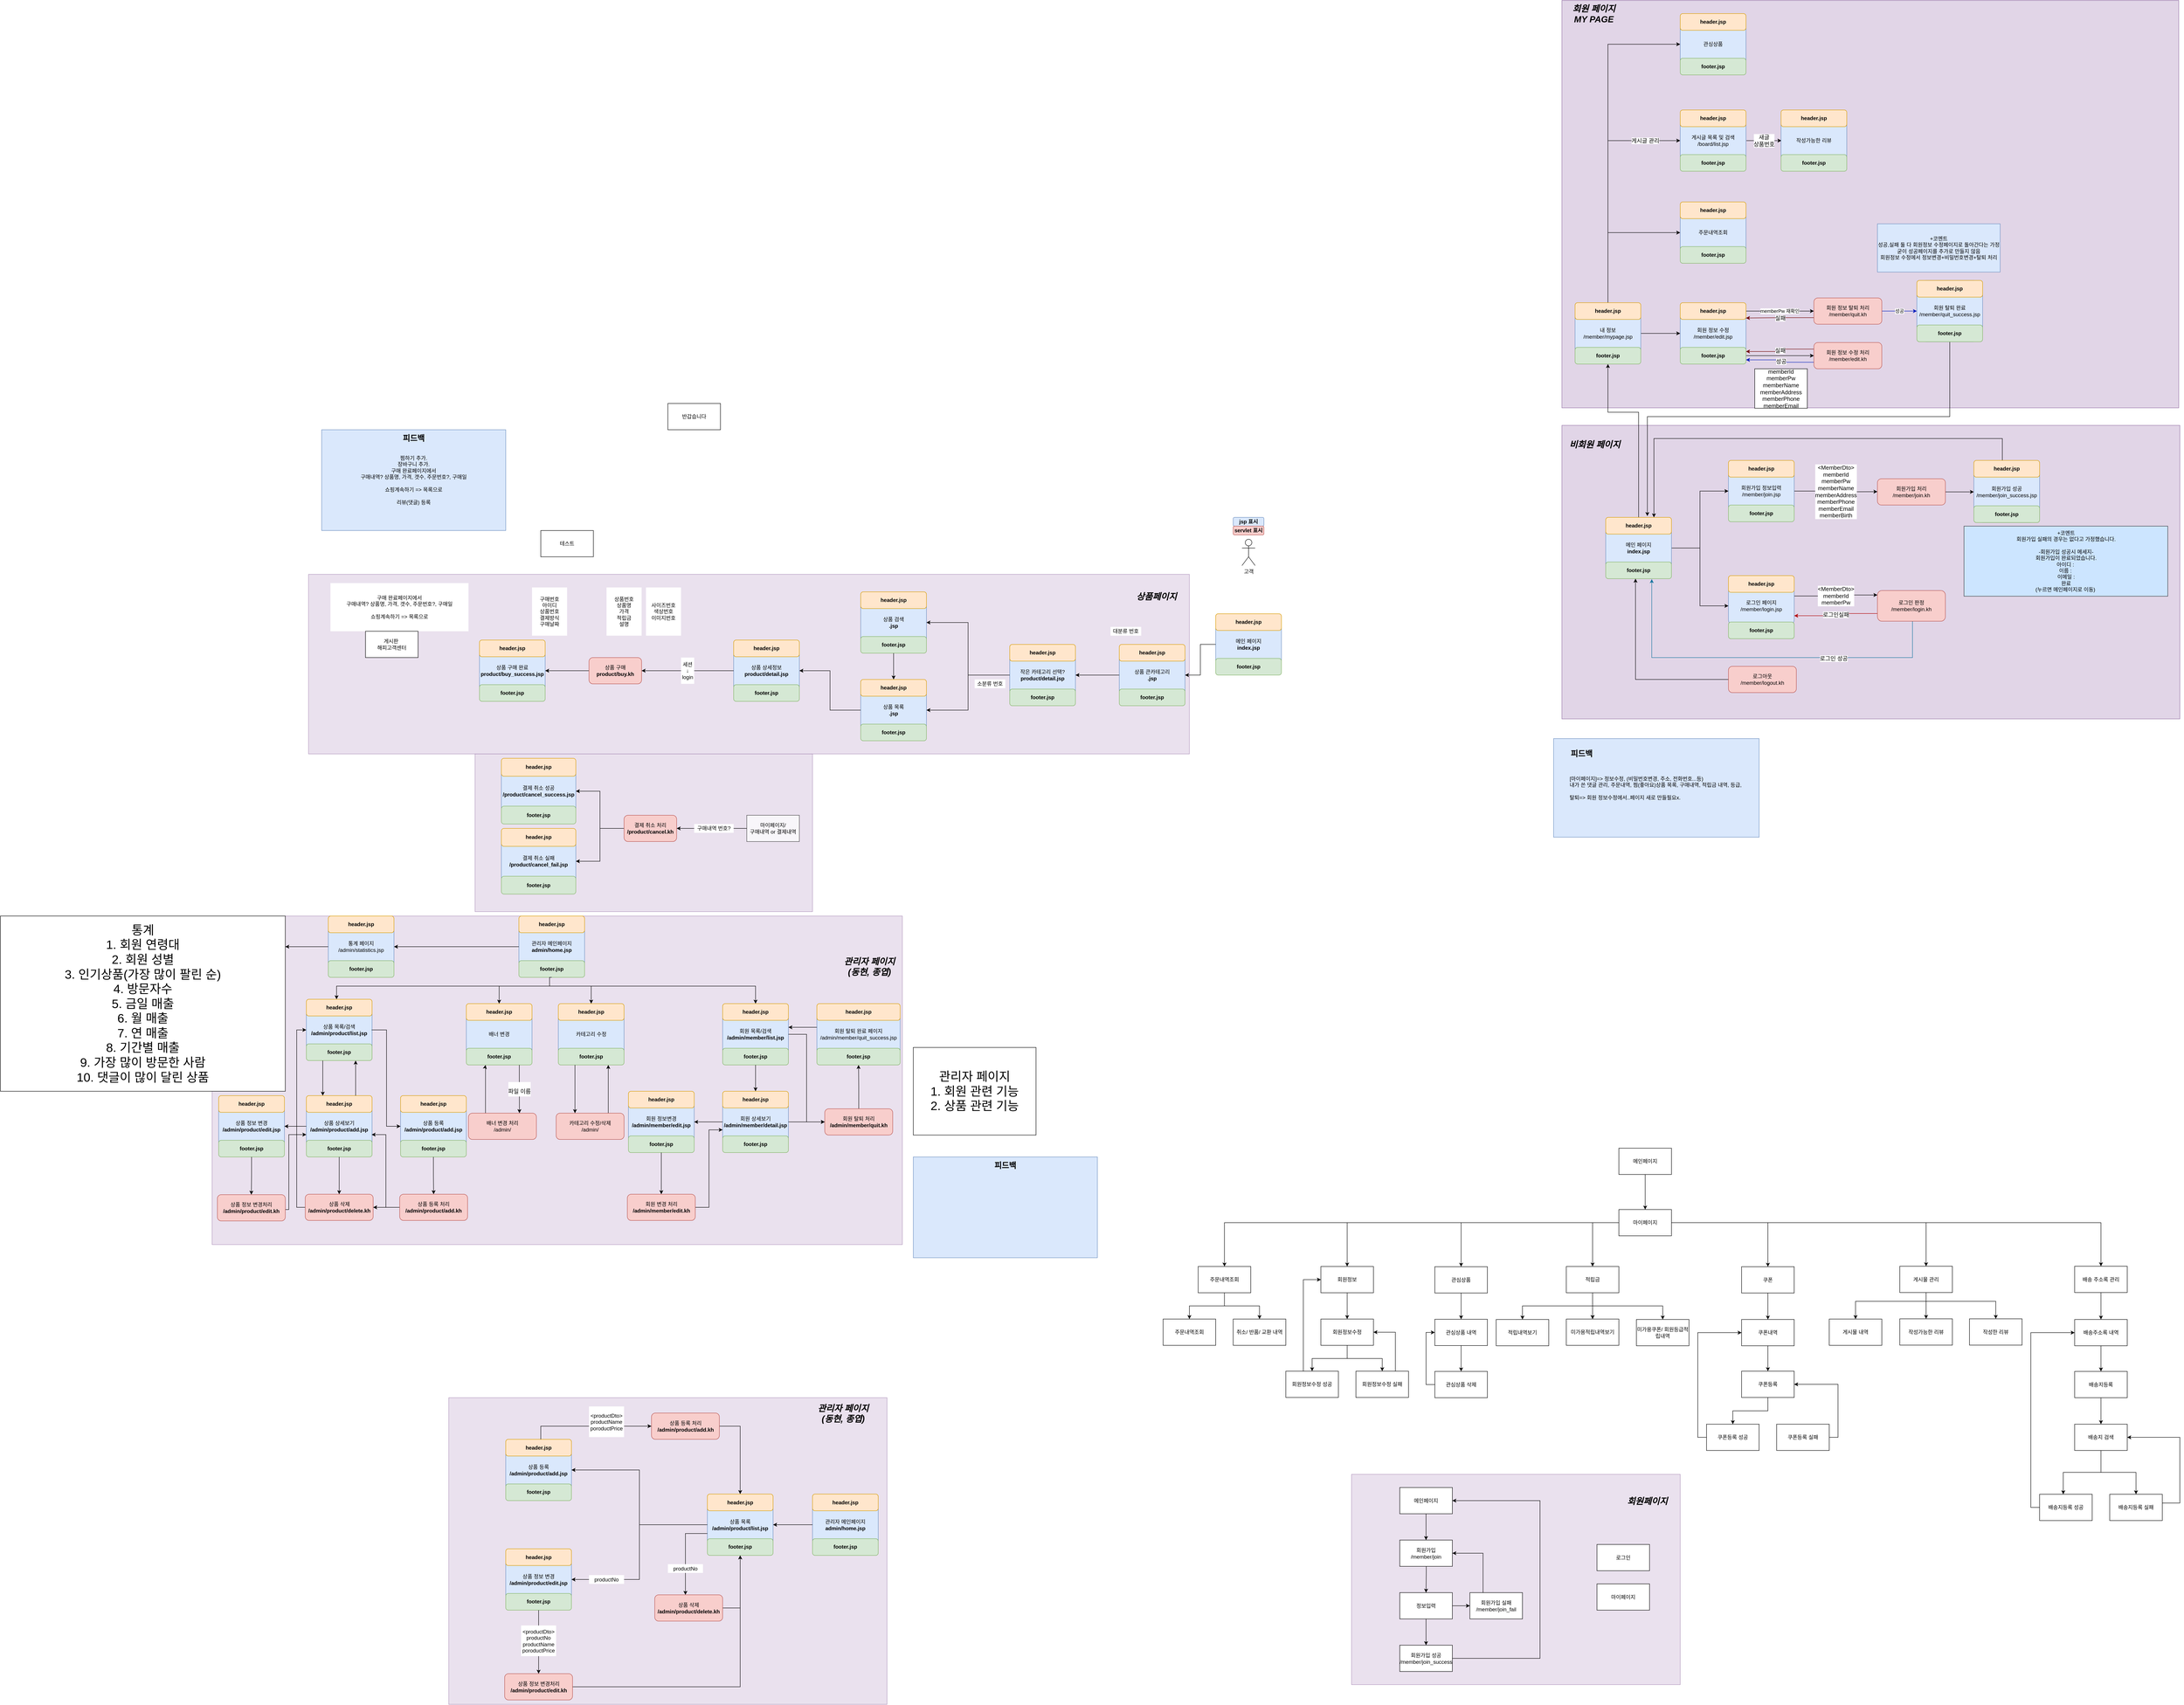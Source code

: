 <mxfile version="15.6.3" type="github" pages="2">
  <diagram id="Qz2jnDSqbCO0wh81Tfh0" name="페이지-1">
    <mxGraphModel dx="6103" dy="4094" grid="1" gridSize="10" guides="1" tooltips="1" connect="1" arrows="1" fold="1" page="1" pageScale="1" pageWidth="4681" pageHeight="3300" math="0" shadow="0">
      <root>
        <mxCell id="0" />
        <mxCell id="1" parent="0" />
        <mxCell id="igzkG3xdcDtwfUQrwRol-5" value="" style="rounded=0;whiteSpace=wrap;html=1;fillColor=#e1d5e7;strokeColor=#9673a6;" parent="1" vertex="1">
          <mxGeometry x="2870" y="-330" width="1407.5" height="930" as="geometry" />
        </mxCell>
        <mxCell id="g-1GEtVd8zstdlJ3TSSM-66" value="" style="rounded=0;whiteSpace=wrap;html=1;fontSize=13;strokeColor=#9673a6;fillColor=#e1d5e7;" parent="1" vertex="1">
          <mxGeometry x="2870" y="640" width="1410" height="670" as="geometry" />
        </mxCell>
        <mxCell id="U6f2KQfMnRt7XZP1r48C-14" value="" style="rounded=0;whiteSpace=wrap;html=1;fillColor=#e1d5e7;opacity=70;strokeColor=#9673a6;" parent="1" vertex="1">
          <mxGeometry x="2390" y="3034.5" width="750" height="480" as="geometry" />
        </mxCell>
        <mxCell id="EFu2T0pJuFqWACdUadC3-56" value="" style="rounded=0;whiteSpace=wrap;html=1;fillColor=#e1d5e7;opacity=70;strokeColor=#9673a6;" parent="1" vertex="1">
          <mxGeometry x="390" y="1390" width="770" height="360" as="geometry" />
        </mxCell>
        <mxCell id="EFu2T0pJuFqWACdUadC3-102" value="" style="endArrow=classic;html=1;rounded=0;edgeStyle=orthogonalEdgeStyle;entryX=1;entryY=0.5;entryDx=0;entryDy=0;startArrow=none;" parent="1" target="EFu2T0pJuFqWACdUadC3-50" edge="1">
          <mxGeometry width="50" height="50" relative="1" as="geometry">
            <mxPoint x="1010" y="1560" as="sourcePoint" />
            <mxPoint x="910" y="1630" as="targetPoint" />
            <Array as="points">
              <mxPoint x="1010" y="1560" />
            </Array>
          </mxGeometry>
        </mxCell>
        <mxCell id="EFu2T0pJuFqWACdUadC3-58" value="" style="rounded=0;whiteSpace=wrap;html=1;fillColor=#e1d5e7;opacity=70;strokeColor=#9673a6;" parent="1" vertex="1">
          <mxGeometry x="330" y="2859.5" width="1000" height="700" as="geometry" />
        </mxCell>
        <mxCell id="EFu2T0pJuFqWACdUadC3-57" value="" style="rounded=0;whiteSpace=wrap;html=1;fillColor=#e1d5e7;opacity=70;strokeColor=#9673a6;" parent="1" vertex="1">
          <mxGeometry x="10" y="980" width="2010" height="410" as="geometry" />
        </mxCell>
        <mxCell id="rVRHQzr7WuVmJmkBRJsp-1" value="고객" style="shape=umlActor;verticalLabelPosition=bottom;verticalAlign=top;html=1;outlineConnect=0;" parent="1" vertex="1">
          <mxGeometry x="2140" y="900" width="30" height="60" as="geometry" />
        </mxCell>
        <mxCell id="rVRHQzr7WuVmJmkBRJsp-4" value="" style="group;" parent="1" vertex="1" connectable="0">
          <mxGeometry x="2120" y="850" width="70" height="40" as="geometry" />
        </mxCell>
        <mxCell id="rVRHQzr7WuVmJmkBRJsp-2" value="&lt;b&gt;jsp 표시&lt;br&gt;&lt;/b&gt;" style="rounded=1;whiteSpace=wrap;html=1;fillColor=#dae8fc;strokeColor=#6c8ebf;" parent="rVRHQzr7WuVmJmkBRJsp-4" vertex="1">
          <mxGeometry width="70" height="20" as="geometry" />
        </mxCell>
        <mxCell id="rVRHQzr7WuVmJmkBRJsp-3" value="&lt;b&gt;servlet 표시&lt;br&gt;&lt;/b&gt;" style="rounded=1;whiteSpace=wrap;html=1;fillColor=#f8cecc;strokeColor=#b85450;" parent="rVRHQzr7WuVmJmkBRJsp-4" vertex="1">
          <mxGeometry y="20" width="70" height="20" as="geometry" />
        </mxCell>
        <mxCell id="rVRHQzr7WuVmJmkBRJsp-11" value="" style="group;" parent="1" vertex="1" connectable="0">
          <mxGeometry x="2080" y="1070" width="150" height="140" as="geometry" />
        </mxCell>
        <mxCell id="rVRHQzr7WuVmJmkBRJsp-7" value="메인 페이지&lt;br&gt;&lt;b&gt;index.jsp&lt;/b&gt;" style="rounded=1;whiteSpace=wrap;html=1;fillColor=#dae8fc;strokeColor=#6c8ebf;" parent="rVRHQzr7WuVmJmkBRJsp-11" vertex="1">
          <mxGeometry width="150" height="140" as="geometry" />
        </mxCell>
        <mxCell id="rVRHQzr7WuVmJmkBRJsp-8" value="&lt;b&gt;header.jsp&lt;/b&gt;" style="rounded=1;whiteSpace=wrap;html=1;fillColor=#ffe6cc;strokeColor=#d79b00;" parent="rVRHQzr7WuVmJmkBRJsp-11" vertex="1">
          <mxGeometry width="150" height="38.182" as="geometry" />
        </mxCell>
        <mxCell id="rVRHQzr7WuVmJmkBRJsp-9" value="&lt;b&gt;footer.jsp&lt;/b&gt;" style="rounded=1;whiteSpace=wrap;html=1;fillColor=#d5e8d4;strokeColor=#82b366;" parent="rVRHQzr7WuVmJmkBRJsp-11" vertex="1">
          <mxGeometry y="101.818" width="150" height="38.182" as="geometry" />
        </mxCell>
        <mxCell id="rVRHQzr7WuVmJmkBRJsp-12" value="" style="group;" parent="1" vertex="1" connectable="0">
          <mxGeometry x="1860" y="1140" width="150" height="140" as="geometry" />
        </mxCell>
        <mxCell id="rVRHQzr7WuVmJmkBRJsp-13" value="상품 큰카테고리&lt;br&gt;&lt;b&gt;.jsp&lt;/b&gt;" style="rounded=1;whiteSpace=wrap;html=1;fillColor=#dae8fc;strokeColor=#6c8ebf;" parent="rVRHQzr7WuVmJmkBRJsp-12" vertex="1">
          <mxGeometry width="150" height="140" as="geometry" />
        </mxCell>
        <mxCell id="rVRHQzr7WuVmJmkBRJsp-14" value="&lt;b&gt;header.jsp&lt;/b&gt;" style="rounded=1;whiteSpace=wrap;html=1;fillColor=#ffe6cc;strokeColor=#d79b00;" parent="rVRHQzr7WuVmJmkBRJsp-12" vertex="1">
          <mxGeometry width="150" height="38.182" as="geometry" />
        </mxCell>
        <mxCell id="rVRHQzr7WuVmJmkBRJsp-15" value="&lt;b&gt;footer.jsp&lt;/b&gt;" style="rounded=1;whiteSpace=wrap;html=1;fillColor=#d5e8d4;strokeColor=#82b366;" parent="rVRHQzr7WuVmJmkBRJsp-12" vertex="1">
          <mxGeometry y="101.818" width="150" height="38.182" as="geometry" />
        </mxCell>
        <mxCell id="rVRHQzr7WuVmJmkBRJsp-18" value="" style="group;" parent="1" vertex="1" connectable="0">
          <mxGeometry x="1270" y="1220" width="150" height="140" as="geometry" />
        </mxCell>
        <mxCell id="rVRHQzr7WuVmJmkBRJsp-19" value="상품 목록&lt;br&gt;&lt;b&gt;.jsp&lt;/b&gt;" style="rounded=1;whiteSpace=wrap;html=1;fillColor=#dae8fc;strokeColor=#6c8ebf;" parent="rVRHQzr7WuVmJmkBRJsp-18" vertex="1">
          <mxGeometry width="150" height="140" as="geometry" />
        </mxCell>
        <mxCell id="rVRHQzr7WuVmJmkBRJsp-20" value="&lt;b&gt;header.jsp&lt;/b&gt;" style="rounded=1;whiteSpace=wrap;html=1;fillColor=#ffe6cc;strokeColor=#d79b00;" parent="rVRHQzr7WuVmJmkBRJsp-18" vertex="1">
          <mxGeometry width="150" height="38.182" as="geometry" />
        </mxCell>
        <mxCell id="rVRHQzr7WuVmJmkBRJsp-21" value="&lt;b&gt;footer.jsp&lt;/b&gt;" style="rounded=1;whiteSpace=wrap;html=1;fillColor=#d5e8d4;strokeColor=#82b366;" parent="rVRHQzr7WuVmJmkBRJsp-18" vertex="1">
          <mxGeometry y="101.818" width="150" height="38.182" as="geometry" />
        </mxCell>
        <mxCell id="EFu2T0pJuFqWACdUadC3-80" style="edgeStyle=orthogonalEdgeStyle;rounded=0;orthogonalLoop=1;jettySize=auto;html=1;entryX=0.5;entryY=1;entryDx=0;entryDy=0;" parent="1" source="rVRHQzr7WuVmJmkBRJsp-28" target="EFu2T0pJuFqWACdUadC3-66" edge="1">
          <mxGeometry relative="1" as="geometry">
            <Array as="points">
              <mxPoint x="995" y="3339.5" />
            </Array>
          </mxGeometry>
        </mxCell>
        <mxCell id="rVRHQzr7WuVmJmkBRJsp-28" value="&lt;span&gt;상품 삭제&lt;/span&gt;&lt;br&gt;&lt;b&gt;/admin/product/delete.kh&lt;/b&gt;" style="rounded=1;whiteSpace=wrap;html=1;fillColor=#f8cecc;strokeColor=#b85450;" parent="1" vertex="1">
          <mxGeometry x="800" y="3309.5" width="155" height="60" as="geometry" />
        </mxCell>
        <mxCell id="rVRHQzr7WuVmJmkBRJsp-29" value="" style="group;" parent="1" vertex="1" connectable="0">
          <mxGeometry x="460" y="2954.5" width="150" height="140" as="geometry" />
        </mxCell>
        <mxCell id="rVRHQzr7WuVmJmkBRJsp-30" value="상품 등록&lt;br&gt;&lt;b&gt;/admin/product/add.jsp&lt;/b&gt;" style="rounded=1;whiteSpace=wrap;html=1;fillColor=#dae8fc;strokeColor=#6c8ebf;" parent="rVRHQzr7WuVmJmkBRJsp-29" vertex="1">
          <mxGeometry width="150" height="140" as="geometry" />
        </mxCell>
        <mxCell id="rVRHQzr7WuVmJmkBRJsp-31" value="&lt;b&gt;header.jsp&lt;/b&gt;" style="rounded=1;whiteSpace=wrap;html=1;fillColor=#ffe6cc;strokeColor=#d79b00;" parent="rVRHQzr7WuVmJmkBRJsp-29" vertex="1">
          <mxGeometry width="150" height="38.182" as="geometry" />
        </mxCell>
        <mxCell id="rVRHQzr7WuVmJmkBRJsp-32" value="&lt;b&gt;footer.jsp&lt;/b&gt;" style="rounded=1;whiteSpace=wrap;html=1;fillColor=#d5e8d4;strokeColor=#82b366;" parent="rVRHQzr7WuVmJmkBRJsp-29" vertex="1">
          <mxGeometry y="101.818" width="150" height="38.182" as="geometry" />
        </mxCell>
        <mxCell id="rVRHQzr7WuVmJmkBRJsp-33" value="" style="group;" parent="1" vertex="1" connectable="0">
          <mxGeometry x="460" y="3204.5" width="150" height="140" as="geometry" />
        </mxCell>
        <mxCell id="rVRHQzr7WuVmJmkBRJsp-34" value="상품 정보 변경&lt;br&gt;&lt;b&gt;/admin/product/edit.jsp&lt;/b&gt;" style="rounded=1;whiteSpace=wrap;html=1;fillColor=#dae8fc;strokeColor=#6c8ebf;" parent="rVRHQzr7WuVmJmkBRJsp-33" vertex="1">
          <mxGeometry width="150" height="140" as="geometry" />
        </mxCell>
        <mxCell id="rVRHQzr7WuVmJmkBRJsp-35" value="&lt;b&gt;header.jsp&lt;/b&gt;" style="rounded=1;whiteSpace=wrap;html=1;fillColor=#ffe6cc;strokeColor=#d79b00;" parent="rVRHQzr7WuVmJmkBRJsp-33" vertex="1">
          <mxGeometry width="150" height="38.182" as="geometry" />
        </mxCell>
        <mxCell id="rVRHQzr7WuVmJmkBRJsp-36" value="&lt;b&gt;footer.jsp&lt;/b&gt;" style="rounded=1;whiteSpace=wrap;html=1;fillColor=#d5e8d4;strokeColor=#82b366;" parent="rVRHQzr7WuVmJmkBRJsp-33" vertex="1">
          <mxGeometry y="101.818" width="150" height="38.182" as="geometry" />
        </mxCell>
        <mxCell id="rVRHQzr7WuVmJmkBRJsp-39" value="" style="group;" parent="1" vertex="1" connectable="0">
          <mxGeometry x="1610" y="1140" width="150" height="140" as="geometry" />
        </mxCell>
        <mxCell id="rVRHQzr7WuVmJmkBRJsp-40" value="작은 카테고리 선택?&lt;br&gt;&lt;b&gt;product/detail.jsp&lt;/b&gt;" style="rounded=1;whiteSpace=wrap;html=1;fillColor=#dae8fc;strokeColor=#6c8ebf;" parent="rVRHQzr7WuVmJmkBRJsp-39" vertex="1">
          <mxGeometry width="150" height="140" as="geometry" />
        </mxCell>
        <mxCell id="rVRHQzr7WuVmJmkBRJsp-41" value="&lt;b&gt;header.jsp&lt;/b&gt;" style="rounded=1;whiteSpace=wrap;html=1;fillColor=#ffe6cc;strokeColor=#d79b00;" parent="rVRHQzr7WuVmJmkBRJsp-39" vertex="1">
          <mxGeometry width="150" height="38.182" as="geometry" />
        </mxCell>
        <mxCell id="rVRHQzr7WuVmJmkBRJsp-42" value="&lt;b&gt;footer.jsp&lt;/b&gt;" style="rounded=1;whiteSpace=wrap;html=1;fillColor=#d5e8d4;strokeColor=#82b366;" parent="rVRHQzr7WuVmJmkBRJsp-39" vertex="1">
          <mxGeometry y="101.818" width="150" height="38.182" as="geometry" />
        </mxCell>
        <mxCell id="rVRHQzr7WuVmJmkBRJsp-43" value="" style="group;" parent="1" vertex="1" connectable="0">
          <mxGeometry x="980" y="1130" width="150" height="140" as="geometry" />
        </mxCell>
        <mxCell id="rVRHQzr7WuVmJmkBRJsp-44" value="상품 상세정보&lt;br&gt;&lt;b&gt;product/detail.jsp&lt;/b&gt;" style="rounded=1;whiteSpace=wrap;html=1;fillColor=#dae8fc;strokeColor=#6c8ebf;" parent="rVRHQzr7WuVmJmkBRJsp-43" vertex="1">
          <mxGeometry width="150" height="140" as="geometry" />
        </mxCell>
        <mxCell id="rVRHQzr7WuVmJmkBRJsp-45" value="&lt;b&gt;header.jsp&lt;/b&gt;" style="rounded=1;whiteSpace=wrap;html=1;fillColor=#ffe6cc;strokeColor=#d79b00;" parent="rVRHQzr7WuVmJmkBRJsp-43" vertex="1">
          <mxGeometry width="150" height="38.182" as="geometry" />
        </mxCell>
        <mxCell id="rVRHQzr7WuVmJmkBRJsp-46" value="&lt;b&gt;footer.jsp&lt;/b&gt;" style="rounded=1;whiteSpace=wrap;html=1;fillColor=#d5e8d4;strokeColor=#82b366;" parent="rVRHQzr7WuVmJmkBRJsp-43" vertex="1">
          <mxGeometry y="101.818" width="150" height="38.182" as="geometry" />
        </mxCell>
        <mxCell id="rVRHQzr7WuVmJmkBRJsp-53" style="edgeStyle=orthogonalEdgeStyle;rounded=0;orthogonalLoop=1;jettySize=auto;html=1;entryX=1;entryY=0.5;entryDx=0;entryDy=0;" parent="1" source="rVRHQzr7WuVmJmkBRJsp-13" target="rVRHQzr7WuVmJmkBRJsp-40" edge="1">
          <mxGeometry relative="1" as="geometry" />
        </mxCell>
        <mxCell id="rVRHQzr7WuVmJmkBRJsp-56" value="" style="group;" parent="1" vertex="1" connectable="0">
          <mxGeometry x="1270" y="1020" width="150" height="140" as="geometry" />
        </mxCell>
        <mxCell id="rVRHQzr7WuVmJmkBRJsp-57" value="상품 검색&lt;br&gt;&lt;b&gt;.jsp&lt;/b&gt;" style="rounded=1;whiteSpace=wrap;html=1;fillColor=#dae8fc;strokeColor=#6c8ebf;" parent="rVRHQzr7WuVmJmkBRJsp-56" vertex="1">
          <mxGeometry width="150" height="140" as="geometry" />
        </mxCell>
        <mxCell id="rVRHQzr7WuVmJmkBRJsp-58" value="&lt;b&gt;header.jsp&lt;/b&gt;" style="rounded=1;whiteSpace=wrap;html=1;fillColor=#ffe6cc;strokeColor=#d79b00;" parent="rVRHQzr7WuVmJmkBRJsp-56" vertex="1">
          <mxGeometry width="150" height="38.182" as="geometry" />
        </mxCell>
        <mxCell id="rVRHQzr7WuVmJmkBRJsp-59" value="&lt;b&gt;footer.jsp&lt;/b&gt;" style="rounded=1;whiteSpace=wrap;html=1;fillColor=#d5e8d4;strokeColor=#82b366;" parent="rVRHQzr7WuVmJmkBRJsp-56" vertex="1">
          <mxGeometry y="101.818" width="150" height="38.182" as="geometry" />
        </mxCell>
        <mxCell id="EFu2T0pJuFqWACdUadC3-1" style="edgeStyle=orthogonalEdgeStyle;rounded=0;orthogonalLoop=1;jettySize=auto;html=1;entryX=1;entryY=0.5;entryDx=0;entryDy=0;" parent="1" source="rVRHQzr7WuVmJmkBRJsp-19" target="rVRHQzr7WuVmJmkBRJsp-44" edge="1">
          <mxGeometry relative="1" as="geometry">
            <mxPoint x="1240" y="1200" as="targetPoint" />
          </mxGeometry>
        </mxCell>
        <mxCell id="EFu2T0pJuFqWACdUadC3-8" style="edgeStyle=orthogonalEdgeStyle;rounded=0;orthogonalLoop=1;jettySize=auto;html=1;entryX=1;entryY=0.5;entryDx=0;entryDy=0;" parent="1" source="EFu2T0pJuFqWACdUadC3-2" target="EFu2T0pJuFqWACdUadC3-4" edge="1">
          <mxGeometry relative="1" as="geometry" />
        </mxCell>
        <mxCell id="EFu2T0pJuFqWACdUadC3-2" value="&lt;span&gt;상품 구매&lt;/span&gt;&lt;br&gt;&lt;b&gt;product/buy.kh&lt;/b&gt;" style="rounded=1;whiteSpace=wrap;html=1;fillColor=#f8cecc;strokeColor=#b85450;" parent="1" vertex="1">
          <mxGeometry x="650" y="1170" width="120" height="60" as="geometry" />
        </mxCell>
        <mxCell id="EFu2T0pJuFqWACdUadC3-3" value="" style="group;" parent="1" vertex="1" connectable="0">
          <mxGeometry x="400" y="1130" width="150" height="140" as="geometry" />
        </mxCell>
        <mxCell id="EFu2T0pJuFqWACdUadC3-4" value="상품 구매 완료&lt;br&gt;&lt;b&gt;product/buy_success.jsp&lt;/b&gt;" style="rounded=1;whiteSpace=wrap;html=1;fillColor=#dae8fc;strokeColor=#6c8ebf;" parent="EFu2T0pJuFqWACdUadC3-3" vertex="1">
          <mxGeometry width="150" height="140" as="geometry" />
        </mxCell>
        <mxCell id="EFu2T0pJuFqWACdUadC3-5" value="&lt;b&gt;header.jsp&lt;/b&gt;" style="rounded=1;whiteSpace=wrap;html=1;fillColor=#ffe6cc;strokeColor=#d79b00;" parent="EFu2T0pJuFqWACdUadC3-3" vertex="1">
          <mxGeometry width="150" height="38.182" as="geometry" />
        </mxCell>
        <mxCell id="EFu2T0pJuFqWACdUadC3-6" value="&lt;b&gt;footer.jsp&lt;/b&gt;" style="rounded=1;whiteSpace=wrap;html=1;fillColor=#d5e8d4;strokeColor=#82b366;" parent="EFu2T0pJuFqWACdUadC3-3" vertex="1">
          <mxGeometry y="101.818" width="150" height="38.182" as="geometry" />
        </mxCell>
        <mxCell id="EFu2T0pJuFqWACdUadC3-7" style="edgeStyle=orthogonalEdgeStyle;rounded=0;orthogonalLoop=1;jettySize=auto;html=1;" parent="1" source="rVRHQzr7WuVmJmkBRJsp-44" target="EFu2T0pJuFqWACdUadC3-2" edge="1">
          <mxGeometry relative="1" as="geometry" />
        </mxCell>
        <mxCell id="EFu2T0pJuFqWACdUadC3-29" value="상품번호&lt;br&gt;상품명&lt;br&gt;가격&lt;br&gt;적립금&lt;br&gt;설명&lt;br&gt;" style="text;html=1;align=center;verticalAlign=middle;whiteSpace=wrap;rounded=0;fillColor=default;" parent="1" vertex="1">
          <mxGeometry x="690" y="1010" width="80" height="110" as="geometry" />
        </mxCell>
        <mxCell id="EFu2T0pJuFqWACdUadC3-30" value="사이즈번호&lt;br&gt;색상번호&lt;br&gt;이미지번호" style="text;html=1;align=center;verticalAlign=middle;whiteSpace=wrap;rounded=0;fillColor=default;" parent="1" vertex="1">
          <mxGeometry x="780" y="1010" width="80" height="110" as="geometry" />
        </mxCell>
        <mxCell id="EFu2T0pJuFqWACdUadC3-31" value="구매번호&lt;br&gt;아이디&lt;br&gt;상품번호&lt;br&gt;결제방식&lt;br&gt;구매날짜" style="text;html=1;align=center;verticalAlign=middle;whiteSpace=wrap;rounded=0;fillColor=default;" parent="1" vertex="1">
          <mxGeometry x="520" y="1010" width="80" height="110" as="geometry" />
        </mxCell>
        <mxCell id="EFu2T0pJuFqWACdUadC3-42" value="" style="group;" parent="1" vertex="1" connectable="0">
          <mxGeometry x="450" y="1400" width="170" height="150" as="geometry" />
        </mxCell>
        <mxCell id="EFu2T0pJuFqWACdUadC3-43" value="결제 취소 성공&lt;br&gt;&lt;b&gt;/product/cancel_success.jsp&lt;/b&gt;" style="rounded=1;whiteSpace=wrap;html=1;fillColor=#dae8fc;strokeColor=#6c8ebf;" parent="EFu2T0pJuFqWACdUadC3-42" vertex="1">
          <mxGeometry width="170" height="150" as="geometry" />
        </mxCell>
        <mxCell id="EFu2T0pJuFqWACdUadC3-44" value="&lt;b&gt;header.jsp&lt;/b&gt;" style="rounded=1;whiteSpace=wrap;html=1;fillColor=#ffe6cc;strokeColor=#d79b00;" parent="EFu2T0pJuFqWACdUadC3-42" vertex="1">
          <mxGeometry width="170" height="40.909" as="geometry" />
        </mxCell>
        <mxCell id="EFu2T0pJuFqWACdUadC3-45" value="&lt;b&gt;footer.jsp&lt;/b&gt;" style="rounded=1;whiteSpace=wrap;html=1;fillColor=#d5e8d4;strokeColor=#82b366;" parent="EFu2T0pJuFqWACdUadC3-42" vertex="1">
          <mxGeometry y="109.091" width="170" height="40.909" as="geometry" />
        </mxCell>
        <mxCell id="EFu2T0pJuFqWACdUadC3-46" value="" style="group;" parent="1" vertex="1" connectable="0">
          <mxGeometry x="450" y="1560" width="170" height="150" as="geometry" />
        </mxCell>
        <mxCell id="EFu2T0pJuFqWACdUadC3-47" value="결제 취소 실패&lt;br&gt;&lt;b&gt;/product/cancel_fail.jsp&lt;/b&gt;" style="rounded=1;whiteSpace=wrap;html=1;fillColor=#dae8fc;strokeColor=#6c8ebf;" parent="EFu2T0pJuFqWACdUadC3-46" vertex="1">
          <mxGeometry width="170" height="150" as="geometry" />
        </mxCell>
        <mxCell id="EFu2T0pJuFqWACdUadC3-48" value="&lt;b&gt;header.jsp&lt;/b&gt;" style="rounded=1;whiteSpace=wrap;html=1;fillColor=#ffe6cc;strokeColor=#d79b00;" parent="EFu2T0pJuFqWACdUadC3-46" vertex="1">
          <mxGeometry width="170" height="40.909" as="geometry" />
        </mxCell>
        <mxCell id="EFu2T0pJuFqWACdUadC3-49" value="&lt;b&gt;footer.jsp&lt;/b&gt;" style="rounded=1;whiteSpace=wrap;html=1;fillColor=#d5e8d4;strokeColor=#82b366;" parent="EFu2T0pJuFqWACdUadC3-46" vertex="1">
          <mxGeometry y="109.091" width="170" height="40.909" as="geometry" />
        </mxCell>
        <mxCell id="EFu2T0pJuFqWACdUadC3-51" style="edgeStyle=orthogonalEdgeStyle;rounded=0;orthogonalLoop=1;jettySize=auto;html=1;entryX=1;entryY=0.5;entryDx=0;entryDy=0;" parent="1" source="EFu2T0pJuFqWACdUadC3-50" target="EFu2T0pJuFqWACdUadC3-43" edge="1">
          <mxGeometry relative="1" as="geometry" />
        </mxCell>
        <mxCell id="EFu2T0pJuFqWACdUadC3-52" style="edgeStyle=orthogonalEdgeStyle;rounded=0;orthogonalLoop=1;jettySize=auto;html=1;" parent="1" source="EFu2T0pJuFqWACdUadC3-50" target="EFu2T0pJuFqWACdUadC3-47" edge="1">
          <mxGeometry relative="1" as="geometry" />
        </mxCell>
        <mxCell id="EFu2T0pJuFqWACdUadC3-50" value="결제 취소 처리&lt;br&gt;&lt;b&gt;/product/cancel.kh&lt;/b&gt;" style="rounded=1;whiteSpace=wrap;html=1;fillColor=#f8cecc;strokeColor=#b85450;" parent="1" vertex="1">
          <mxGeometry x="730" y="1530" width="120" height="60" as="geometry" />
        </mxCell>
        <mxCell id="EFu2T0pJuFqWACdUadC3-53" value="세션&lt;br&gt;↓&lt;br&gt;login" style="text;html=1;align=center;verticalAlign=middle;whiteSpace=wrap;rounded=0;fillColor=default;" parent="1" vertex="1">
          <mxGeometry x="860" y="1170" width="30" height="60" as="geometry" />
        </mxCell>
        <mxCell id="EFu2T0pJuFqWACdUadC3-59" value="" style="group;" parent="1" vertex="1" connectable="0">
          <mxGeometry x="1160" y="3079.5" width="150" height="140" as="geometry" />
        </mxCell>
        <mxCell id="EFu2T0pJuFqWACdUadC3-60" value="관리자 메인페이지&lt;br&gt;&lt;b&gt;admin/home.jsp&lt;/b&gt;" style="rounded=1;whiteSpace=wrap;html=1;fillColor=#dae8fc;strokeColor=#6c8ebf;" parent="EFu2T0pJuFqWACdUadC3-59" vertex="1">
          <mxGeometry width="150" height="140" as="geometry" />
        </mxCell>
        <mxCell id="EFu2T0pJuFqWACdUadC3-61" value="&lt;b&gt;header.jsp&lt;/b&gt;" style="rounded=1;whiteSpace=wrap;html=1;fillColor=#ffe6cc;strokeColor=#d79b00;" parent="EFu2T0pJuFqWACdUadC3-59" vertex="1">
          <mxGeometry width="150" height="38.182" as="geometry" />
        </mxCell>
        <mxCell id="EFu2T0pJuFqWACdUadC3-62" value="&lt;b&gt;footer.jsp&lt;/b&gt;" style="rounded=1;whiteSpace=wrap;html=1;fillColor=#d5e8d4;strokeColor=#82b366;" parent="EFu2T0pJuFqWACdUadC3-59" vertex="1">
          <mxGeometry y="101.818" width="150" height="38.182" as="geometry" />
        </mxCell>
        <mxCell id="EFu2T0pJuFqWACdUadC3-63" value="" style="group;" parent="1" vertex="1" connectable="0">
          <mxGeometry x="920" y="3079.5" width="150" height="140" as="geometry" />
        </mxCell>
        <mxCell id="EFu2T0pJuFqWACdUadC3-64" value="상품 목록&lt;br&gt;&lt;b&gt;/admin/product/list.jsp&lt;/b&gt;" style="rounded=1;whiteSpace=wrap;html=1;fillColor=#dae8fc;strokeColor=#6c8ebf;" parent="EFu2T0pJuFqWACdUadC3-63" vertex="1">
          <mxGeometry width="150" height="140" as="geometry" />
        </mxCell>
        <mxCell id="EFu2T0pJuFqWACdUadC3-65" value="&lt;b&gt;header.jsp&lt;/b&gt;" style="rounded=1;whiteSpace=wrap;html=1;fillColor=#ffe6cc;strokeColor=#d79b00;" parent="EFu2T0pJuFqWACdUadC3-63" vertex="1">
          <mxGeometry width="150" height="38.182" as="geometry" />
        </mxCell>
        <mxCell id="EFu2T0pJuFqWACdUadC3-66" value="&lt;b&gt;footer.jsp&lt;/b&gt;" style="rounded=1;whiteSpace=wrap;html=1;fillColor=#d5e8d4;strokeColor=#82b366;" parent="EFu2T0pJuFqWACdUadC3-63" vertex="1">
          <mxGeometry y="101.818" width="150" height="38.182" as="geometry" />
        </mxCell>
        <mxCell id="EFu2T0pJuFqWACdUadC3-67" style="edgeStyle=orthogonalEdgeStyle;rounded=0;orthogonalLoop=1;jettySize=auto;html=1;entryX=1;entryY=0.5;entryDx=0;entryDy=0;" parent="1" source="EFu2T0pJuFqWACdUadC3-60" target="EFu2T0pJuFqWACdUadC3-64" edge="1">
          <mxGeometry relative="1" as="geometry" />
        </mxCell>
        <mxCell id="EFu2T0pJuFqWACdUadC3-70" style="edgeStyle=orthogonalEdgeStyle;rounded=0;orthogonalLoop=1;jettySize=auto;html=1;entryX=1;entryY=0.5;entryDx=0;entryDy=0;" parent="1" source="EFu2T0pJuFqWACdUadC3-64" target="rVRHQzr7WuVmJmkBRJsp-30" edge="1">
          <mxGeometry relative="1" as="geometry" />
        </mxCell>
        <mxCell id="EFu2T0pJuFqWACdUadC3-71" style="edgeStyle=orthogonalEdgeStyle;rounded=0;orthogonalLoop=1;jettySize=auto;html=1;entryX=1;entryY=0.5;entryDx=0;entryDy=0;" parent="1" source="EFu2T0pJuFqWACdUadC3-64" target="rVRHQzr7WuVmJmkBRJsp-34" edge="1">
          <mxGeometry relative="1" as="geometry" />
        </mxCell>
        <mxCell id="EFu2T0pJuFqWACdUadC3-79" style="edgeStyle=orthogonalEdgeStyle;rounded=0;orthogonalLoop=1;jettySize=auto;html=1;entryX=0.5;entryY=1;entryDx=0;entryDy=0;" parent="1" source="EFu2T0pJuFqWACdUadC3-72" target="EFu2T0pJuFqWACdUadC3-66" edge="1">
          <mxGeometry relative="1" as="geometry" />
        </mxCell>
        <mxCell id="EFu2T0pJuFqWACdUadC3-72" value="&lt;span&gt;상품 정보 변경처리&lt;/span&gt;&lt;br&gt;&lt;b&gt;/admin/product/edit.kh&lt;/b&gt;" style="rounded=1;whiteSpace=wrap;html=1;fillColor=#f8cecc;strokeColor=#b85450;" parent="1" vertex="1">
          <mxGeometry x="457.5" y="3489.5" width="155" height="60" as="geometry" />
        </mxCell>
        <mxCell id="EFu2T0pJuFqWACdUadC3-74" style="edgeStyle=orthogonalEdgeStyle;rounded=0;orthogonalLoop=1;jettySize=auto;html=1;entryX=0.5;entryY=0;entryDx=0;entryDy=0;" parent="1" source="rVRHQzr7WuVmJmkBRJsp-34" target="EFu2T0pJuFqWACdUadC3-72" edge="1">
          <mxGeometry relative="1" as="geometry" />
        </mxCell>
        <mxCell id="EFu2T0pJuFqWACdUadC3-75" style="edgeStyle=orthogonalEdgeStyle;rounded=0;orthogonalLoop=1;jettySize=auto;html=1;" parent="1" source="EFu2T0pJuFqWACdUadC3-64" target="rVRHQzr7WuVmJmkBRJsp-28" edge="1">
          <mxGeometry relative="1" as="geometry">
            <Array as="points">
              <mxPoint x="870" y="3169.5" />
            </Array>
          </mxGeometry>
        </mxCell>
        <mxCell id="EFu2T0pJuFqWACdUadC3-78" value="&amp;lt;productDto&amp;gt;&lt;br&gt;productNo&lt;br&gt;productName&lt;br&gt;poroductPrice" style="text;html=1;align=center;verticalAlign=middle;whiteSpace=wrap;rounded=0;fillColor=default;" parent="1" vertex="1">
          <mxGeometry x="495" y="3379.5" width="80" height="70" as="geometry" />
        </mxCell>
        <mxCell id="EFu2T0pJuFqWACdUadC3-81" value="productNo" style="text;html=1;align=center;verticalAlign=middle;whiteSpace=wrap;rounded=0;fillColor=default;" parent="1" vertex="1">
          <mxGeometry x="830" y="3239.5" width="80" height="20" as="geometry" />
        </mxCell>
        <mxCell id="EFu2T0pJuFqWACdUadC3-83" value="productNo" style="text;html=1;align=center;verticalAlign=middle;whiteSpace=wrap;rounded=0;fillColor=default;" parent="1" vertex="1">
          <mxGeometry x="650" y="3264.5" width="80" height="20" as="geometry" />
        </mxCell>
        <mxCell id="EFu2T0pJuFqWACdUadC3-88" style="edgeStyle=orthogonalEdgeStyle;rounded=0;orthogonalLoop=1;jettySize=auto;html=1;entryX=0.5;entryY=0;entryDx=0;entryDy=0;" parent="1" source="EFu2T0pJuFqWACdUadC3-84" target="EFu2T0pJuFqWACdUadC3-65" edge="1">
          <mxGeometry relative="1" as="geometry">
            <Array as="points">
              <mxPoint x="995" y="2924.5" />
            </Array>
          </mxGeometry>
        </mxCell>
        <mxCell id="EFu2T0pJuFqWACdUadC3-84" value="&lt;span&gt;상품 등록 처리&lt;/span&gt;&lt;br&gt;&lt;b&gt;/admin/product/add.kh&lt;/b&gt;" style="rounded=1;whiteSpace=wrap;html=1;fillColor=#f8cecc;strokeColor=#b85450;" parent="1" vertex="1">
          <mxGeometry x="792.5" y="2894.5" width="155" height="60" as="geometry" />
        </mxCell>
        <mxCell id="EFu2T0pJuFqWACdUadC3-85" style="edgeStyle=orthogonalEdgeStyle;rounded=0;orthogonalLoop=1;jettySize=auto;html=1;" parent="1" source="rVRHQzr7WuVmJmkBRJsp-30" target="EFu2T0pJuFqWACdUadC3-84" edge="1">
          <mxGeometry relative="1" as="geometry">
            <Array as="points">
              <mxPoint x="540" y="2924.5" />
            </Array>
          </mxGeometry>
        </mxCell>
        <mxCell id="EFu2T0pJuFqWACdUadC3-87" value="&amp;lt;productDto&amp;gt;&lt;br&gt;productName&lt;br&gt;poroductPrice" style="text;html=1;align=center;verticalAlign=middle;whiteSpace=wrap;rounded=0;fillColor=default;" parent="1" vertex="1">
          <mxGeometry x="650" y="2879.5" width="80" height="70" as="geometry" />
        </mxCell>
        <mxCell id="EFu2T0pJuFqWACdUadC3-89" style="edgeStyle=orthogonalEdgeStyle;rounded=0;orthogonalLoop=1;jettySize=auto;html=1;" parent="1" source="rVRHQzr7WuVmJmkBRJsp-57" target="rVRHQzr7WuVmJmkBRJsp-20" edge="1">
          <mxGeometry relative="1" as="geometry" />
        </mxCell>
        <mxCell id="EFu2T0pJuFqWACdUadC3-90" style="edgeStyle=orthogonalEdgeStyle;rounded=0;orthogonalLoop=1;jettySize=auto;html=1;entryX=1;entryY=0.5;entryDx=0;entryDy=0;" parent="1" source="rVRHQzr7WuVmJmkBRJsp-40" target="rVRHQzr7WuVmJmkBRJsp-19" edge="1">
          <mxGeometry relative="1" as="geometry" />
        </mxCell>
        <mxCell id="EFu2T0pJuFqWACdUadC3-91" style="edgeStyle=orthogonalEdgeStyle;rounded=0;orthogonalLoop=1;jettySize=auto;html=1;entryX=1;entryY=0.5;entryDx=0;entryDy=0;" parent="1" source="rVRHQzr7WuVmJmkBRJsp-40" target="rVRHQzr7WuVmJmkBRJsp-57" edge="1">
          <mxGeometry relative="1" as="geometry" />
        </mxCell>
        <mxCell id="EFu2T0pJuFqWACdUadC3-92" style="edgeStyle=orthogonalEdgeStyle;rounded=0;orthogonalLoop=1;jettySize=auto;html=1;entryX=1;entryY=0.5;entryDx=0;entryDy=0;" parent="1" source="rVRHQzr7WuVmJmkBRJsp-7" target="rVRHQzr7WuVmJmkBRJsp-13" edge="1">
          <mxGeometry relative="1" as="geometry" />
        </mxCell>
        <mxCell id="EFu2T0pJuFqWACdUadC3-93" value="&lt;font size=&quot;1&quot;&gt;&lt;b&gt;&lt;i style=&quot;font-size: 20px&quot;&gt;상품페이지&lt;/i&gt;&lt;/b&gt;&lt;/font&gt;" style="text;html=1;strokeColor=none;fillColor=none;align=center;verticalAlign=middle;whiteSpace=wrap;rounded=0;" parent="1" vertex="1">
          <mxGeometry x="1890" y="1010" width="110" height="40" as="geometry" />
        </mxCell>
        <mxCell id="EFu2T0pJuFqWACdUadC3-94" value="&lt;font size=&quot;1&quot;&gt;&lt;b&gt;&lt;i style=&quot;font-size: 20px&quot;&gt;관리자 페이지&lt;br&gt;(동현, 종엽)&lt;br&gt;&lt;/i&gt;&lt;/b&gt;&lt;/font&gt;" style="text;html=1;strokeColor=none;fillColor=none;align=center;verticalAlign=middle;whiteSpace=wrap;rounded=0;" parent="1" vertex="1">
          <mxGeometry x="1140" y="2869.5" width="180" height="50" as="geometry" />
        </mxCell>
        <mxCell id="EFu2T0pJuFqWACdUadC3-101" value="구매내역 번호?" style="text;html=1;align=center;verticalAlign=middle;whiteSpace=wrap;rounded=0;fillColor=default;" parent="1" vertex="1">
          <mxGeometry x="890" y="1550" width="90" height="20" as="geometry" />
        </mxCell>
        <mxCell id="EFu2T0pJuFqWACdUadC3-105" value="마이페이지/&lt;br&gt;구매내역 or 결제내역" style="rounded=0;whiteSpace=wrap;html=1;fillColor=default;gradientColor=none;opacity=70;" parent="1" vertex="1">
          <mxGeometry x="1010" y="1530" width="120" height="60" as="geometry" />
        </mxCell>
        <mxCell id="EFu2T0pJuFqWACdUadC3-107" value="대분류 번호" style="text;html=1;align=center;verticalAlign=middle;whiteSpace=wrap;rounded=0;fillColor=default;" parent="1" vertex="1">
          <mxGeometry x="1840" y="1100" width="70" height="20" as="geometry" />
        </mxCell>
        <mxCell id="EFu2T0pJuFqWACdUadC3-108" value="소분류 번호" style="text;html=1;align=center;verticalAlign=middle;whiteSpace=wrap;rounded=0;fillColor=default;" parent="1" vertex="1">
          <mxGeometry x="1530" y="1220" width="70" height="20" as="geometry" />
        </mxCell>
        <mxCell id="U6f2KQfMnRt7XZP1r48C-1" value="" style="edgeStyle=orthogonalEdgeStyle;rounded=0;orthogonalLoop=1;jettySize=auto;html=1;" parent="1" target="U6f2KQfMnRt7XZP1r48C-5" edge="1">
          <mxGeometry relative="1" as="geometry">
            <mxPoint x="2560" y="3204.5" as="sourcePoint" />
          </mxGeometry>
        </mxCell>
        <mxCell id="U6f2KQfMnRt7XZP1r48C-2" value="회원가입&lt;br&gt;/member/join" style="rounded=0;whiteSpace=wrap;html=1;" parent="1" vertex="1">
          <mxGeometry x="2500" y="3184.5" width="120" height="60" as="geometry" />
        </mxCell>
        <mxCell id="U6f2KQfMnRt7XZP1r48C-3" value="" style="edgeStyle=orthogonalEdgeStyle;rounded=0;orthogonalLoop=1;jettySize=auto;html=1;" parent="1" source="U6f2KQfMnRt7XZP1r48C-5" target="U6f2KQfMnRt7XZP1r48C-7" edge="1">
          <mxGeometry relative="1" as="geometry" />
        </mxCell>
        <mxCell id="U6f2KQfMnRt7XZP1r48C-4" value="" style="edgeStyle=orthogonalEdgeStyle;rounded=0;orthogonalLoop=1;jettySize=auto;html=1;" parent="1" source="U6f2KQfMnRt7XZP1r48C-5" target="U6f2KQfMnRt7XZP1r48C-11" edge="1">
          <mxGeometry relative="1" as="geometry" />
        </mxCell>
        <mxCell id="U6f2KQfMnRt7XZP1r48C-5" value="정보입력" style="rounded=0;whiteSpace=wrap;html=1;" parent="1" vertex="1">
          <mxGeometry x="2500" y="3304.5" width="120" height="60" as="geometry" />
        </mxCell>
        <mxCell id="U6f2KQfMnRt7XZP1r48C-6" style="edgeStyle=orthogonalEdgeStyle;rounded=0;orthogonalLoop=1;jettySize=auto;html=1;exitX=1;exitY=0.25;exitDx=0;exitDy=0;entryX=1;entryY=0.5;entryDx=0;entryDy=0;" parent="1" source="U6f2KQfMnRt7XZP1r48C-7" target="U6f2KQfMnRt7XZP1r48C-9" edge="1">
          <mxGeometry relative="1" as="geometry">
            <Array as="points">
              <mxPoint x="2620" y="3454.5" />
              <mxPoint x="2820" y="3454.5" />
              <mxPoint x="2820" y="3094.5" />
            </Array>
          </mxGeometry>
        </mxCell>
        <mxCell id="U6f2KQfMnRt7XZP1r48C-7" value="회원가입 성공&lt;br&gt;/member/join_success" style="rounded=0;whiteSpace=wrap;html=1;" parent="1" vertex="1">
          <mxGeometry x="2500" y="3424.5" width="120" height="60" as="geometry" />
        </mxCell>
        <mxCell id="U6f2KQfMnRt7XZP1r48C-8" value="" style="edgeStyle=orthogonalEdgeStyle;rounded=0;orthogonalLoop=1;jettySize=auto;html=1;" parent="1" source="U6f2KQfMnRt7XZP1r48C-9" target="U6f2KQfMnRt7XZP1r48C-2" edge="1">
          <mxGeometry relative="1" as="geometry" />
        </mxCell>
        <mxCell id="U6f2KQfMnRt7XZP1r48C-9" value="메인페이지" style="rounded=0;whiteSpace=wrap;html=1;" parent="1" vertex="1">
          <mxGeometry x="2500" y="3064.5" width="120" height="60" as="geometry" />
        </mxCell>
        <mxCell id="U6f2KQfMnRt7XZP1r48C-10" style="edgeStyle=orthogonalEdgeStyle;rounded=0;orthogonalLoop=1;jettySize=auto;html=1;exitX=0.25;exitY=0;exitDx=0;exitDy=0;entryX=1;entryY=0.5;entryDx=0;entryDy=0;" parent="1" source="U6f2KQfMnRt7XZP1r48C-11" target="U6f2KQfMnRt7XZP1r48C-2" edge="1">
          <mxGeometry relative="1" as="geometry" />
        </mxCell>
        <mxCell id="U6f2KQfMnRt7XZP1r48C-11" value="회원가입 실패&lt;br&gt;/member/join_fail" style="rounded=0;whiteSpace=wrap;html=1;" parent="1" vertex="1">
          <mxGeometry x="2660" y="3304.5" width="120" height="60" as="geometry" />
        </mxCell>
        <mxCell id="U6f2KQfMnRt7XZP1r48C-12" value="로그인" style="rounded=0;whiteSpace=wrap;html=1;" parent="1" vertex="1">
          <mxGeometry x="2950" y="3194.5" width="120" height="60" as="geometry" />
        </mxCell>
        <mxCell id="U6f2KQfMnRt7XZP1r48C-13" value="마이페이지" style="rounded=0;whiteSpace=wrap;html=1;" parent="1" vertex="1">
          <mxGeometry x="2950" y="3284.5" width="120" height="60" as="geometry" />
        </mxCell>
        <mxCell id="U6f2KQfMnRt7XZP1r48C-15" value="&lt;span style=&quot;font-size: 20px&quot;&gt;&lt;b&gt;&lt;i&gt;회원페이지&lt;br&gt;&lt;/i&gt;&lt;/b&gt;&lt;/span&gt;" style="text;html=1;strokeColor=none;fillColor=none;align=center;verticalAlign=middle;whiteSpace=wrap;rounded=0;" parent="1" vertex="1">
          <mxGeometry x="3010" y="3074.5" width="110" height="40" as="geometry" />
        </mxCell>
        <mxCell id="5axvOgD40YXNxJrGcV0U-1" value="테스트&lt;br&gt;" style="rounded=0;whiteSpace=wrap;html=1;" parent="1" vertex="1">
          <mxGeometry x="540" y="880" width="120" height="60" as="geometry" />
        </mxCell>
        <mxCell id="IfJtfd-UUVW23JmOmQjw-1" value="반갑습니다" style="rounded=0;whiteSpace=wrap;html=1;" parent="1" vertex="1">
          <mxGeometry x="830" y="590" width="120" height="60" as="geometry" />
        </mxCell>
        <mxCell id="xCG84vQOXP1pj_ETz9sv-1" value="구매 완료페이지에서&lt;br&gt;구매내역? 상품명, 가격, 갯수, 주문번호?, 구매일&lt;br&gt;&lt;br&gt;쇼핑계속하기 =&amp;gt; 목록으로" style="text;html=1;align=center;verticalAlign=middle;whiteSpace=wrap;rounded=0;fillColor=default;" parent="1" vertex="1">
          <mxGeometry x="60" y="1000" width="315" height="110" as="geometry" />
        </mxCell>
        <mxCell id="xCG84vQOXP1pj_ETz9sv-2" value="찜하기 추가.&lt;br&gt;장바구니 추가.&lt;br&gt;구매 완료페이지에서&lt;br&gt;구매내역? 상품명, 가격, 갯수, 주문번호?, 구매일&lt;br&gt;&lt;br&gt;쇼핑계속하기 =&amp;gt; 목록으로&lt;br&gt;&lt;br&gt;리뷰(댓글) 등록" style="text;html=1;align=center;verticalAlign=middle;whiteSpace=wrap;rounded=0;fillColor=#dae8fc;strokeColor=#6c8ebf;" parent="1" vertex="1">
          <mxGeometry x="40" y="650" width="420" height="230" as="geometry" />
        </mxCell>
        <mxCell id="xCG84vQOXP1pj_ETz9sv-3" value="&lt;b&gt;&lt;font style=&quot;font-size: 18px&quot;&gt;피드백&lt;/font&gt;&lt;/b&gt;" style="text;html=1;align=center;verticalAlign=middle;whiteSpace=wrap;rounded=0;fillColor=none;" parent="1" vertex="1">
          <mxGeometry x="205" y="660" width="90" height="20" as="geometry" />
        </mxCell>
        <mxCell id="xCG84vQOXP1pj_ETz9sv-5" value="&lt;div style=&quot;text-align: left&quot;&gt;&lt;span&gt;[마이페이지]=&amp;gt; 정보수정, (비밀번호변경, 주소, 전화번호...등)&lt;/span&gt;&lt;/div&gt;&lt;div style=&quot;text-align: left&quot;&gt;&lt;span&gt;내가 쓴 댓글 관리, 주문내역, 찜(좋아요)상품 목록, 구매내역, 적립금 내역, 등급,&amp;nbsp;&lt;br&gt;&lt;br&gt;탈퇴=&amp;gt; 회원 정보수정에서..페이지 새로 만들필요x.&lt;/span&gt;&lt;/div&gt;" style="text;html=1;align=center;verticalAlign=middle;whiteSpace=wrap;rounded=0;fillColor=#dae8fc;strokeColor=#6c8ebf;" parent="1" vertex="1">
          <mxGeometry x="2851" y="1355" width="469" height="225" as="geometry" />
        </mxCell>
        <mxCell id="xCG84vQOXP1pj_ETz9sv-6" value="&lt;b&gt;&lt;font style=&quot;font-size: 18px&quot;&gt;피드백&lt;/font&gt;&lt;/b&gt;" style="text;html=1;align=center;verticalAlign=middle;whiteSpace=wrap;rounded=0;fillColor=none;" parent="1" vertex="1">
          <mxGeometry x="2870" y="1380" width="90" height="20" as="geometry" />
        </mxCell>
        <mxCell id="pEAAFQWTU6yU-ydiQ5A0-1" value="" style="edgeStyle=orthogonalEdgeStyle;rounded=0;orthogonalLoop=1;jettySize=auto;html=1;" parent="1" source="pEAAFQWTU6yU-ydiQ5A0-2" target="pEAAFQWTU6yU-ydiQ5A0-10" edge="1">
          <mxGeometry relative="1" as="geometry" />
        </mxCell>
        <mxCell id="pEAAFQWTU6yU-ydiQ5A0-2" value="메인페이지" style="rounded=0;whiteSpace=wrap;html=1;" parent="1" vertex="1">
          <mxGeometry x="3000" y="2290" width="120" height="60" as="geometry" />
        </mxCell>
        <mxCell id="pEAAFQWTU6yU-ydiQ5A0-3" value="" style="edgeStyle=orthogonalEdgeStyle;rounded=0;orthogonalLoop=1;jettySize=auto;html=1;" parent="1" source="pEAAFQWTU6yU-ydiQ5A0-10" target="pEAAFQWTU6yU-ydiQ5A0-13" edge="1">
          <mxGeometry relative="1" as="geometry">
            <Array as="points">
              <mxPoint x="2100" y="2460" />
            </Array>
          </mxGeometry>
        </mxCell>
        <mxCell id="pEAAFQWTU6yU-ydiQ5A0-4" style="edgeStyle=orthogonalEdgeStyle;rounded=0;orthogonalLoop=1;jettySize=auto;html=1;exitX=0;exitY=0.5;exitDx=0;exitDy=0;entryX=0.5;entryY=0;entryDx=0;entryDy=0;" parent="1" source="pEAAFQWTU6yU-ydiQ5A0-10" target="pEAAFQWTU6yU-ydiQ5A0-15" edge="1">
          <mxGeometry relative="1" as="geometry" />
        </mxCell>
        <mxCell id="pEAAFQWTU6yU-ydiQ5A0-5" style="edgeStyle=orthogonalEdgeStyle;rounded=0;orthogonalLoop=1;jettySize=auto;html=1;exitX=0;exitY=0.5;exitDx=0;exitDy=0;" parent="1" source="pEAAFQWTU6yU-ydiQ5A0-10" target="pEAAFQWTU6yU-ydiQ5A0-17" edge="1">
          <mxGeometry relative="1" as="geometry" />
        </mxCell>
        <mxCell id="pEAAFQWTU6yU-ydiQ5A0-6" style="edgeStyle=orthogonalEdgeStyle;rounded=0;orthogonalLoop=1;jettySize=auto;html=1;exitX=0.5;exitY=1;exitDx=0;exitDy=0;entryX=0.5;entryY=0;entryDx=0;entryDy=0;exitPerimeter=0;" parent="1" source="pEAAFQWTU6yU-ydiQ5A0-10" target="pEAAFQWTU6yU-ydiQ5A0-22" edge="1">
          <mxGeometry relative="1" as="geometry">
            <Array as="points">
              <mxPoint x="3060" y="2460" />
              <mxPoint x="2940" y="2460" />
            </Array>
          </mxGeometry>
        </mxCell>
        <mxCell id="pEAAFQWTU6yU-ydiQ5A0-7" style="edgeStyle=orthogonalEdgeStyle;rounded=0;orthogonalLoop=1;jettySize=auto;html=1;exitX=1;exitY=0.5;exitDx=0;exitDy=0;entryX=0.5;entryY=0;entryDx=0;entryDy=0;" parent="1" source="pEAAFQWTU6yU-ydiQ5A0-10" target="pEAAFQWTU6yU-ydiQ5A0-30" edge="1">
          <mxGeometry relative="1" as="geometry" />
        </mxCell>
        <mxCell id="pEAAFQWTU6yU-ydiQ5A0-8" style="edgeStyle=orthogonalEdgeStyle;rounded=0;orthogonalLoop=1;jettySize=auto;html=1;exitX=1;exitY=0.5;exitDx=0;exitDy=0;" parent="1" source="pEAAFQWTU6yU-ydiQ5A0-10" target="pEAAFQWTU6yU-ydiQ5A0-28" edge="1">
          <mxGeometry relative="1" as="geometry" />
        </mxCell>
        <mxCell id="pEAAFQWTU6yU-ydiQ5A0-9" style="edgeStyle=orthogonalEdgeStyle;rounded=0;orthogonalLoop=1;jettySize=auto;html=1;exitX=1;exitY=0.5;exitDx=0;exitDy=0;entryX=0.5;entryY=0;entryDx=0;entryDy=0;" parent="1" source="pEAAFQWTU6yU-ydiQ5A0-10" target="pEAAFQWTU6yU-ydiQ5A0-24" edge="1">
          <mxGeometry relative="1" as="geometry" />
        </mxCell>
        <mxCell id="pEAAFQWTU6yU-ydiQ5A0-10" value="마이페이지" style="rounded=0;whiteSpace=wrap;html=1;" parent="1" vertex="1">
          <mxGeometry x="3000" y="2430" width="120" height="60" as="geometry" />
        </mxCell>
        <mxCell id="pEAAFQWTU6yU-ydiQ5A0-11" value="" style="edgeStyle=orthogonalEdgeStyle;rounded=0;orthogonalLoop=1;jettySize=auto;html=1;" parent="1" source="pEAAFQWTU6yU-ydiQ5A0-13" target="pEAAFQWTU6yU-ydiQ5A0-31" edge="1">
          <mxGeometry relative="1" as="geometry" />
        </mxCell>
        <mxCell id="pEAAFQWTU6yU-ydiQ5A0-12" style="edgeStyle=orthogonalEdgeStyle;rounded=0;orthogonalLoop=1;jettySize=auto;html=1;exitX=0.5;exitY=1;exitDx=0;exitDy=0;entryX=0.5;entryY=0;entryDx=0;entryDy=0;" parent="1" source="pEAAFQWTU6yU-ydiQ5A0-13" target="pEAAFQWTU6yU-ydiQ5A0-32" edge="1">
          <mxGeometry relative="1" as="geometry" />
        </mxCell>
        <mxCell id="pEAAFQWTU6yU-ydiQ5A0-13" value="주문내역조회" style="rounded=0;whiteSpace=wrap;html=1;" parent="1" vertex="1">
          <mxGeometry x="2040" y="2560" width="120" height="60" as="geometry" />
        </mxCell>
        <mxCell id="pEAAFQWTU6yU-ydiQ5A0-14" value="" style="edgeStyle=orthogonalEdgeStyle;rounded=0;orthogonalLoop=1;jettySize=auto;html=1;" parent="1" source="pEAAFQWTU6yU-ydiQ5A0-15" target="pEAAFQWTU6yU-ydiQ5A0-35" edge="1">
          <mxGeometry relative="1" as="geometry">
            <Array as="points">
              <mxPoint x="2380" y="2660" />
              <mxPoint x="2380" y="2660" />
            </Array>
          </mxGeometry>
        </mxCell>
        <mxCell id="pEAAFQWTU6yU-ydiQ5A0-15" value="회원정보" style="rounded=0;whiteSpace=wrap;html=1;" parent="1" vertex="1">
          <mxGeometry x="2320" y="2560" width="120" height="60" as="geometry" />
        </mxCell>
        <mxCell id="pEAAFQWTU6yU-ydiQ5A0-16" value="" style="edgeStyle=orthogonalEdgeStyle;rounded=0;orthogonalLoop=1;jettySize=auto;html=1;" parent="1" source="pEAAFQWTU6yU-ydiQ5A0-17" target="pEAAFQWTU6yU-ydiQ5A0-41" edge="1">
          <mxGeometry relative="1" as="geometry" />
        </mxCell>
        <mxCell id="pEAAFQWTU6yU-ydiQ5A0-17" value="관심상품" style="rounded=0;whiteSpace=wrap;html=1;" parent="1" vertex="1">
          <mxGeometry x="2580" y="2560.5" width="120" height="60" as="geometry" />
        </mxCell>
        <mxCell id="pEAAFQWTU6yU-ydiQ5A0-18" value="" style="edgeStyle=orthogonalEdgeStyle;rounded=0;orthogonalLoop=1;jettySize=auto;html=1;" parent="1" source="pEAAFQWTU6yU-ydiQ5A0-22" target="pEAAFQWTU6yU-ydiQ5A0-42" edge="1">
          <mxGeometry relative="1" as="geometry">
            <Array as="points">
              <mxPoint x="2940" y="2650" />
              <mxPoint x="2780" y="2650" />
            </Array>
          </mxGeometry>
        </mxCell>
        <mxCell id="pEAAFQWTU6yU-ydiQ5A0-19" value="" style="edgeStyle=orthogonalEdgeStyle;rounded=0;orthogonalLoop=1;jettySize=auto;html=1;" parent="1" source="pEAAFQWTU6yU-ydiQ5A0-22" target="pEAAFQWTU6yU-ydiQ5A0-43" edge="1">
          <mxGeometry relative="1" as="geometry" />
        </mxCell>
        <mxCell id="pEAAFQWTU6yU-ydiQ5A0-20" value="" style="edgeStyle=orthogonalEdgeStyle;rounded=0;orthogonalLoop=1;jettySize=auto;html=1;" parent="1" source="pEAAFQWTU6yU-ydiQ5A0-22" target="pEAAFQWTU6yU-ydiQ5A0-43" edge="1">
          <mxGeometry relative="1" as="geometry" />
        </mxCell>
        <mxCell id="pEAAFQWTU6yU-ydiQ5A0-21" style="edgeStyle=orthogonalEdgeStyle;rounded=0;orthogonalLoop=1;jettySize=auto;html=1;exitX=0.75;exitY=1;exitDx=0;exitDy=0;entryX=0.5;entryY=0;entryDx=0;entryDy=0;" parent="1" source="pEAAFQWTU6yU-ydiQ5A0-22" target="pEAAFQWTU6yU-ydiQ5A0-44" edge="1">
          <mxGeometry relative="1" as="geometry">
            <Array as="points">
              <mxPoint x="2940" y="2620" />
              <mxPoint x="2940" y="2650" />
              <mxPoint x="3100" y="2650" />
            </Array>
          </mxGeometry>
        </mxCell>
        <mxCell id="pEAAFQWTU6yU-ydiQ5A0-22" value="적립금" style="rounded=0;whiteSpace=wrap;html=1;" parent="1" vertex="1">
          <mxGeometry x="2880" y="2560" width="120" height="60" as="geometry" />
        </mxCell>
        <mxCell id="pEAAFQWTU6yU-ydiQ5A0-23" value="" style="edgeStyle=orthogonalEdgeStyle;rounded=0;orthogonalLoop=1;jettySize=auto;html=1;" parent="1" source="pEAAFQWTU6yU-ydiQ5A0-24" target="pEAAFQWTU6yU-ydiQ5A0-46" edge="1">
          <mxGeometry relative="1" as="geometry" />
        </mxCell>
        <mxCell id="pEAAFQWTU6yU-ydiQ5A0-24" value="쿠폰" style="rounded=0;whiteSpace=wrap;html=1;" parent="1" vertex="1">
          <mxGeometry x="3280" y="2560.5" width="120" height="60" as="geometry" />
        </mxCell>
        <mxCell id="pEAAFQWTU6yU-ydiQ5A0-25" value="" style="edgeStyle=orthogonalEdgeStyle;rounded=0;orthogonalLoop=1;jettySize=auto;html=1;" parent="1" source="pEAAFQWTU6yU-ydiQ5A0-28" target="pEAAFQWTU6yU-ydiQ5A0-55" edge="1">
          <mxGeometry relative="1" as="geometry">
            <Array as="points">
              <mxPoint x="3701" y="2639.5" />
              <mxPoint x="3540" y="2639.5" />
            </Array>
          </mxGeometry>
        </mxCell>
        <mxCell id="pEAAFQWTU6yU-ydiQ5A0-26" style="edgeStyle=orthogonalEdgeStyle;rounded=0;orthogonalLoop=1;jettySize=auto;html=1;" parent="1" source="pEAAFQWTU6yU-ydiQ5A0-28" target="pEAAFQWTU6yU-ydiQ5A0-56" edge="1">
          <mxGeometry relative="1" as="geometry">
            <Array as="points">
              <mxPoint x="3701" y="2639.5" />
              <mxPoint x="3701" y="2639.5" />
            </Array>
          </mxGeometry>
        </mxCell>
        <mxCell id="pEAAFQWTU6yU-ydiQ5A0-27" style="edgeStyle=orthogonalEdgeStyle;rounded=0;orthogonalLoop=1;jettySize=auto;html=1;entryX=0.5;entryY=0;entryDx=0;entryDy=0;" parent="1" source="pEAAFQWTU6yU-ydiQ5A0-28" target="pEAAFQWTU6yU-ydiQ5A0-57" edge="1">
          <mxGeometry relative="1" as="geometry">
            <Array as="points">
              <mxPoint x="3701" y="2639.5" />
              <mxPoint x="3860" y="2639.5" />
            </Array>
          </mxGeometry>
        </mxCell>
        <mxCell id="pEAAFQWTU6yU-ydiQ5A0-28" value="게시물 관리" style="rounded=0;whiteSpace=wrap;html=1;" parent="1" vertex="1">
          <mxGeometry x="3641" y="2559.5" width="120" height="60" as="geometry" />
        </mxCell>
        <mxCell id="pEAAFQWTU6yU-ydiQ5A0-29" value="" style="edgeStyle=orthogonalEdgeStyle;rounded=0;orthogonalLoop=1;jettySize=auto;html=1;" parent="1" source="pEAAFQWTU6yU-ydiQ5A0-30" target="pEAAFQWTU6yU-ydiQ5A0-59" edge="1">
          <mxGeometry relative="1" as="geometry" />
        </mxCell>
        <mxCell id="pEAAFQWTU6yU-ydiQ5A0-30" value="배송 주소록 관리" style="rounded=0;whiteSpace=wrap;html=1;" parent="1" vertex="1">
          <mxGeometry x="4040" y="2559.5" width="120" height="60" as="geometry" />
        </mxCell>
        <mxCell id="pEAAFQWTU6yU-ydiQ5A0-31" value="주문내역조회" style="rounded=0;whiteSpace=wrap;html=1;" parent="1" vertex="1">
          <mxGeometry x="1960" y="2680" width="120" height="60" as="geometry" />
        </mxCell>
        <mxCell id="pEAAFQWTU6yU-ydiQ5A0-32" value="취소/ 반품/ 교환 내역" style="rounded=0;whiteSpace=wrap;html=1;" parent="1" vertex="1">
          <mxGeometry x="2120" y="2680" width="120" height="60" as="geometry" />
        </mxCell>
        <mxCell id="pEAAFQWTU6yU-ydiQ5A0-33" value="" style="edgeStyle=orthogonalEdgeStyle;rounded=0;orthogonalLoop=1;jettySize=auto;html=1;" parent="1" source="pEAAFQWTU6yU-ydiQ5A0-35" target="pEAAFQWTU6yU-ydiQ5A0-37" edge="1">
          <mxGeometry relative="1" as="geometry">
            <Array as="points">
              <mxPoint x="2380" y="2770" />
              <mxPoint x="2300" y="2770" />
            </Array>
          </mxGeometry>
        </mxCell>
        <mxCell id="pEAAFQWTU6yU-ydiQ5A0-34" style="edgeStyle=orthogonalEdgeStyle;rounded=0;orthogonalLoop=1;jettySize=auto;html=1;exitX=0.75;exitY=1;exitDx=0;exitDy=0;entryX=0.5;entryY=0;entryDx=0;entryDy=0;" parent="1" source="pEAAFQWTU6yU-ydiQ5A0-35" target="pEAAFQWTU6yU-ydiQ5A0-39" edge="1">
          <mxGeometry relative="1" as="geometry">
            <Array as="points">
              <mxPoint x="2380" y="2740" />
              <mxPoint x="2380" y="2770" />
              <mxPoint x="2460" y="2770" />
            </Array>
          </mxGeometry>
        </mxCell>
        <mxCell id="pEAAFQWTU6yU-ydiQ5A0-35" value="회원정보수정" style="rounded=0;whiteSpace=wrap;html=1;" parent="1" vertex="1">
          <mxGeometry x="2320" y="2680" width="120" height="60" as="geometry" />
        </mxCell>
        <mxCell id="pEAAFQWTU6yU-ydiQ5A0-36" style="edgeStyle=orthogonalEdgeStyle;rounded=0;orthogonalLoop=1;jettySize=auto;html=1;exitX=0;exitY=0.5;exitDx=0;exitDy=0;entryX=0;entryY=0.5;entryDx=0;entryDy=0;" parent="1" source="pEAAFQWTU6yU-ydiQ5A0-37" target="pEAAFQWTU6yU-ydiQ5A0-15" edge="1">
          <mxGeometry relative="1" as="geometry">
            <Array as="points">
              <mxPoint x="2280" y="2829" />
              <mxPoint x="2280" y="2590" />
            </Array>
          </mxGeometry>
        </mxCell>
        <mxCell id="pEAAFQWTU6yU-ydiQ5A0-37" value="회원정보수정 성공" style="rounded=0;whiteSpace=wrap;html=1;" parent="1" vertex="1">
          <mxGeometry x="2240" y="2799" width="120" height="60" as="geometry" />
        </mxCell>
        <mxCell id="pEAAFQWTU6yU-ydiQ5A0-38" style="edgeStyle=orthogonalEdgeStyle;rounded=0;orthogonalLoop=1;jettySize=auto;html=1;exitX=0.75;exitY=0;exitDx=0;exitDy=0;entryX=1;entryY=0.5;entryDx=0;entryDy=0;" parent="1" source="pEAAFQWTU6yU-ydiQ5A0-39" target="pEAAFQWTU6yU-ydiQ5A0-35" edge="1">
          <mxGeometry relative="1" as="geometry">
            <Array as="points">
              <mxPoint x="2490" y="2710" />
            </Array>
          </mxGeometry>
        </mxCell>
        <mxCell id="pEAAFQWTU6yU-ydiQ5A0-39" value="회원정보수정 실패" style="rounded=0;whiteSpace=wrap;html=1;" parent="1" vertex="1">
          <mxGeometry x="2400" y="2799" width="120" height="60" as="geometry" />
        </mxCell>
        <mxCell id="pEAAFQWTU6yU-ydiQ5A0-40" value="" style="edgeStyle=orthogonalEdgeStyle;rounded=0;orthogonalLoop=1;jettySize=auto;html=1;" parent="1" source="pEAAFQWTU6yU-ydiQ5A0-41" target="pEAAFQWTU6yU-ydiQ5A0-54" edge="1">
          <mxGeometry relative="1" as="geometry" />
        </mxCell>
        <mxCell id="pEAAFQWTU6yU-ydiQ5A0-41" value="관심상품 내역" style="rounded=0;whiteSpace=wrap;html=1;" parent="1" vertex="1">
          <mxGeometry x="2580" y="2680.5" width="120" height="60" as="geometry" />
        </mxCell>
        <mxCell id="pEAAFQWTU6yU-ydiQ5A0-42" value="적립내역보기" style="rounded=0;whiteSpace=wrap;html=1;" parent="1" vertex="1">
          <mxGeometry x="2720" y="2681" width="120" height="60" as="geometry" />
        </mxCell>
        <mxCell id="pEAAFQWTU6yU-ydiQ5A0-43" value="미가용적립내역보기" style="rounded=0;whiteSpace=wrap;html=1;" parent="1" vertex="1">
          <mxGeometry x="2880" y="2680" width="120" height="60" as="geometry" />
        </mxCell>
        <mxCell id="pEAAFQWTU6yU-ydiQ5A0-44" value="미가용쿠폰/ 회원등급적립내역" style="rounded=0;whiteSpace=wrap;html=1;" parent="1" vertex="1">
          <mxGeometry x="3040" y="2681" width="120" height="60" as="geometry" />
        </mxCell>
        <mxCell id="pEAAFQWTU6yU-ydiQ5A0-45" value="" style="edgeStyle=orthogonalEdgeStyle;rounded=0;orthogonalLoop=1;jettySize=auto;html=1;" parent="1" source="pEAAFQWTU6yU-ydiQ5A0-46" target="pEAAFQWTU6yU-ydiQ5A0-48" edge="1">
          <mxGeometry relative="1" as="geometry" />
        </mxCell>
        <mxCell id="pEAAFQWTU6yU-ydiQ5A0-46" value="쿠폰내역" style="rounded=0;whiteSpace=wrap;html=1;" parent="1" vertex="1">
          <mxGeometry x="3280" y="2681" width="120" height="60" as="geometry" />
        </mxCell>
        <mxCell id="pEAAFQWTU6yU-ydiQ5A0-47" value="" style="edgeStyle=orthogonalEdgeStyle;rounded=0;orthogonalLoop=1;jettySize=auto;html=1;" parent="1" source="pEAAFQWTU6yU-ydiQ5A0-48" target="pEAAFQWTU6yU-ydiQ5A0-50" edge="1">
          <mxGeometry relative="1" as="geometry" />
        </mxCell>
        <mxCell id="pEAAFQWTU6yU-ydiQ5A0-48" value="쿠폰등록" style="rounded=0;whiteSpace=wrap;html=1;" parent="1" vertex="1">
          <mxGeometry x="3280" y="2799" width="120" height="60" as="geometry" />
        </mxCell>
        <mxCell id="pEAAFQWTU6yU-ydiQ5A0-49" style="edgeStyle=orthogonalEdgeStyle;rounded=0;orthogonalLoop=1;jettySize=auto;html=1;exitX=0;exitY=0.5;exitDx=0;exitDy=0;entryX=0;entryY=0.5;entryDx=0;entryDy=0;" parent="1" source="pEAAFQWTU6yU-ydiQ5A0-50" target="pEAAFQWTU6yU-ydiQ5A0-46" edge="1">
          <mxGeometry relative="1" as="geometry" />
        </mxCell>
        <mxCell id="pEAAFQWTU6yU-ydiQ5A0-50" value="쿠폰등록 성공" style="rounded=0;whiteSpace=wrap;html=1;" parent="1" vertex="1">
          <mxGeometry x="3200" y="2920" width="120" height="60" as="geometry" />
        </mxCell>
        <mxCell id="pEAAFQWTU6yU-ydiQ5A0-51" style="edgeStyle=orthogonalEdgeStyle;rounded=0;orthogonalLoop=1;jettySize=auto;html=1;entryX=1;entryY=0.5;entryDx=0;entryDy=0;" parent="1" source="pEAAFQWTU6yU-ydiQ5A0-52" target="pEAAFQWTU6yU-ydiQ5A0-48" edge="1">
          <mxGeometry relative="1" as="geometry">
            <Array as="points">
              <mxPoint x="3500" y="2950" />
              <mxPoint x="3500" y="2829" />
            </Array>
          </mxGeometry>
        </mxCell>
        <mxCell id="pEAAFQWTU6yU-ydiQ5A0-52" value="쿠폰등록 실패" style="rounded=0;whiteSpace=wrap;html=1;" parent="1" vertex="1">
          <mxGeometry x="3360" y="2920" width="120" height="60" as="geometry" />
        </mxCell>
        <mxCell id="pEAAFQWTU6yU-ydiQ5A0-53" style="edgeStyle=orthogonalEdgeStyle;rounded=0;orthogonalLoop=1;jettySize=auto;html=1;exitX=0;exitY=0.5;exitDx=0;exitDy=0;entryX=0;entryY=0.5;entryDx=0;entryDy=0;" parent="1" source="pEAAFQWTU6yU-ydiQ5A0-54" target="pEAAFQWTU6yU-ydiQ5A0-41" edge="1">
          <mxGeometry relative="1" as="geometry" />
        </mxCell>
        <mxCell id="pEAAFQWTU6yU-ydiQ5A0-54" value="관심상품 삭제" style="rounded=0;whiteSpace=wrap;html=1;" parent="1" vertex="1">
          <mxGeometry x="2580" y="2799.5" width="120" height="60" as="geometry" />
        </mxCell>
        <mxCell id="pEAAFQWTU6yU-ydiQ5A0-55" value="게시물 내역" style="rounded=0;whiteSpace=wrap;html=1;" parent="1" vertex="1">
          <mxGeometry x="3480" y="2680" width="120" height="60" as="geometry" />
        </mxCell>
        <mxCell id="pEAAFQWTU6yU-ydiQ5A0-56" value="작성가능한 리뷰" style="rounded=0;whiteSpace=wrap;html=1;" parent="1" vertex="1">
          <mxGeometry x="3641" y="2679.5" width="120" height="60" as="geometry" />
        </mxCell>
        <mxCell id="pEAAFQWTU6yU-ydiQ5A0-57" value="작성한 리뷰" style="rounded=0;whiteSpace=wrap;html=1;" parent="1" vertex="1">
          <mxGeometry x="3800" y="2679.5" width="120" height="60" as="geometry" />
        </mxCell>
        <mxCell id="pEAAFQWTU6yU-ydiQ5A0-58" value="" style="edgeStyle=orthogonalEdgeStyle;rounded=0;orthogonalLoop=1;jettySize=auto;html=1;" parent="1" source="pEAAFQWTU6yU-ydiQ5A0-59" target="pEAAFQWTU6yU-ydiQ5A0-61" edge="1">
          <mxGeometry relative="1" as="geometry" />
        </mxCell>
        <mxCell id="pEAAFQWTU6yU-ydiQ5A0-59" value="배송주소록 내역" style="rounded=0;whiteSpace=wrap;html=1;" parent="1" vertex="1">
          <mxGeometry x="4040" y="2681" width="120" height="60" as="geometry" />
        </mxCell>
        <mxCell id="pEAAFQWTU6yU-ydiQ5A0-60" style="edgeStyle=orthogonalEdgeStyle;rounded=0;orthogonalLoop=1;jettySize=auto;html=1;entryX=0.5;entryY=0;entryDx=0;entryDy=0;" parent="1" source="pEAAFQWTU6yU-ydiQ5A0-61" target="pEAAFQWTU6yU-ydiQ5A0-68" edge="1">
          <mxGeometry relative="1" as="geometry" />
        </mxCell>
        <mxCell id="pEAAFQWTU6yU-ydiQ5A0-61" value="배송지등록" style="rounded=0;whiteSpace=wrap;html=1;" parent="1" vertex="1">
          <mxGeometry x="4040" y="2799.5" width="120" height="60" as="geometry" />
        </mxCell>
        <mxCell id="pEAAFQWTU6yU-ydiQ5A0-62" style="edgeStyle=orthogonalEdgeStyle;rounded=0;orthogonalLoop=1;jettySize=auto;html=1;exitX=0;exitY=0.5;exitDx=0;exitDy=0;entryX=0;entryY=0.5;entryDx=0;entryDy=0;" parent="1" source="pEAAFQWTU6yU-ydiQ5A0-63" target="pEAAFQWTU6yU-ydiQ5A0-59" edge="1">
          <mxGeometry relative="1" as="geometry" />
        </mxCell>
        <mxCell id="pEAAFQWTU6yU-ydiQ5A0-63" value="배송지등록 성공" style="rounded=0;whiteSpace=wrap;html=1;" parent="1" vertex="1">
          <mxGeometry x="3960" y="3080" width="120" height="60" as="geometry" />
        </mxCell>
        <mxCell id="pEAAFQWTU6yU-ydiQ5A0-64" style="edgeStyle=orthogonalEdgeStyle;rounded=0;orthogonalLoop=1;jettySize=auto;html=1;entryX=1;entryY=0.5;entryDx=0;entryDy=0;" parent="1" source="pEAAFQWTU6yU-ydiQ5A0-65" target="pEAAFQWTU6yU-ydiQ5A0-68" edge="1">
          <mxGeometry relative="1" as="geometry">
            <Array as="points">
              <mxPoint x="4280" y="3100" />
              <mxPoint x="4280" y="2950" />
            </Array>
          </mxGeometry>
        </mxCell>
        <mxCell id="pEAAFQWTU6yU-ydiQ5A0-65" value="배송지등록 실패" style="rounded=0;whiteSpace=wrap;html=1;" parent="1" vertex="1">
          <mxGeometry x="4120" y="3080" width="120" height="60" as="geometry" />
        </mxCell>
        <mxCell id="pEAAFQWTU6yU-ydiQ5A0-66" style="edgeStyle=orthogonalEdgeStyle;rounded=0;orthogonalLoop=1;jettySize=auto;html=1;entryX=0.45;entryY=0;entryDx=0;entryDy=0;entryPerimeter=0;" parent="1" source="pEAAFQWTU6yU-ydiQ5A0-68" target="pEAAFQWTU6yU-ydiQ5A0-63" edge="1">
          <mxGeometry relative="1" as="geometry" />
        </mxCell>
        <mxCell id="pEAAFQWTU6yU-ydiQ5A0-67" style="edgeStyle=orthogonalEdgeStyle;rounded=0;orthogonalLoop=1;jettySize=auto;html=1;" parent="1" source="pEAAFQWTU6yU-ydiQ5A0-68" target="pEAAFQWTU6yU-ydiQ5A0-65" edge="1">
          <mxGeometry relative="1" as="geometry" />
        </mxCell>
        <mxCell id="pEAAFQWTU6yU-ydiQ5A0-68" value="배송지 검색" style="rounded=0;whiteSpace=wrap;html=1;" parent="1" vertex="1">
          <mxGeometry x="4040" y="2920" width="120" height="60" as="geometry" />
        </mxCell>
        <mxCell id="6UcP43uD6yWPNzDk7yu5-1" value="" style="text;html=1;align=left;verticalAlign=middle;whiteSpace=wrap;rounded=0;fillColor=#dae8fc;strokeColor=#6c8ebf;" parent="1" vertex="1">
          <mxGeometry x="1390" y="2310" width="420" height="230" as="geometry" />
        </mxCell>
        <mxCell id="6UcP43uD6yWPNzDk7yu5-2" value="&lt;b&gt;&lt;font style=&quot;font-size: 18px&quot;&gt;피드백&lt;/font&gt;&lt;/b&gt;" style="text;html=1;align=center;verticalAlign=middle;whiteSpace=wrap;rounded=0;fillColor=none;" parent="1" vertex="1">
          <mxGeometry x="1555" y="2320" width="90" height="20" as="geometry" />
        </mxCell>
        <mxCell id="fADLZfDMA00wNzZkdngE-1" value="&lt;font style=&quot;font-size: 28px&quot;&gt;관리자 페이지&lt;br&gt;1. 회원 관련 기능&lt;br&gt;2. 상품 관련 기능&lt;/font&gt;" style="rounded=0;whiteSpace=wrap;html=1;" parent="1" vertex="1">
          <mxGeometry x="1390" y="2060" width="280" height="200" as="geometry" />
        </mxCell>
        <mxCell id="fADLZfDMA00wNzZkdngE-2" value="" style="rounded=0;whiteSpace=wrap;html=1;fillColor=#e1d5e7;opacity=70;strokeColor=#9673a6;" parent="1" vertex="1">
          <mxGeometry x="-210" y="1760" width="1575" height="750" as="geometry" />
        </mxCell>
        <mxCell id="fADLZfDMA00wNzZkdngE-61" style="edgeStyle=orthogonalEdgeStyle;rounded=0;orthogonalLoop=1;jettySize=auto;html=1;entryX=0;entryY=0.5;entryDx=0;entryDy=0;fontSize=28;exitX=0;exitY=0.5;exitDx=0;exitDy=0;" parent="1" edge="1">
          <mxGeometry relative="1" as="geometry">
            <mxPoint x="2.5" y="2425" as="sourcePoint" />
            <mxPoint x="5" y="2020" as="targetPoint" />
            <Array as="points">
              <mxPoint x="5" y="2425" />
              <mxPoint x="-17" y="2425" />
              <mxPoint x="-17" y="2020" />
            </Array>
          </mxGeometry>
        </mxCell>
        <mxCell id="fADLZfDMA00wNzZkdngE-5" value="" style="group;" parent="1" vertex="1" connectable="0">
          <mxGeometry x="220" y="2170" width="150" height="140" as="geometry" />
        </mxCell>
        <mxCell id="fADLZfDMA00wNzZkdngE-6" value="상품 등록&lt;br&gt;&lt;b&gt;/admin/product/add.jsp&lt;/b&gt;" style="rounded=1;whiteSpace=wrap;html=1;fillColor=#dae8fc;strokeColor=#6c8ebf;" parent="fADLZfDMA00wNzZkdngE-5" vertex="1">
          <mxGeometry width="150" height="140" as="geometry" />
        </mxCell>
        <mxCell id="fADLZfDMA00wNzZkdngE-7" value="&lt;b&gt;header.jsp&lt;/b&gt;" style="rounded=1;whiteSpace=wrap;html=1;fillColor=#ffe6cc;strokeColor=#d79b00;" parent="fADLZfDMA00wNzZkdngE-5" vertex="1">
          <mxGeometry width="150" height="38.182" as="geometry" />
        </mxCell>
        <mxCell id="fADLZfDMA00wNzZkdngE-8" value="&lt;b&gt;footer.jsp&lt;/b&gt;" style="rounded=1;whiteSpace=wrap;html=1;fillColor=#d5e8d4;strokeColor=#82b366;" parent="fADLZfDMA00wNzZkdngE-5" vertex="1">
          <mxGeometry y="101.818" width="150" height="38.182" as="geometry" />
        </mxCell>
        <mxCell id="fADLZfDMA00wNzZkdngE-9" value="" style="group;" parent="1" vertex="1" connectable="0">
          <mxGeometry x="-195" y="2170" width="150" height="140" as="geometry" />
        </mxCell>
        <mxCell id="fADLZfDMA00wNzZkdngE-10" value="상품 정보 변경&lt;br&gt;&lt;b&gt;/admin/product/edit.jsp&lt;/b&gt;" style="rounded=1;whiteSpace=wrap;html=1;fillColor=#dae8fc;strokeColor=#6c8ebf;" parent="fADLZfDMA00wNzZkdngE-9" vertex="1">
          <mxGeometry width="150" height="140" as="geometry" />
        </mxCell>
        <mxCell id="fADLZfDMA00wNzZkdngE-11" value="&lt;b&gt;header.jsp&lt;/b&gt;" style="rounded=1;whiteSpace=wrap;html=1;fillColor=#ffe6cc;strokeColor=#d79b00;" parent="fADLZfDMA00wNzZkdngE-9" vertex="1">
          <mxGeometry width="150" height="38.182" as="geometry" />
        </mxCell>
        <mxCell id="fADLZfDMA00wNzZkdngE-12" value="&lt;b&gt;footer.jsp&lt;/b&gt;" style="rounded=1;whiteSpace=wrap;html=1;fillColor=#d5e8d4;strokeColor=#82b366;" parent="fADLZfDMA00wNzZkdngE-9" vertex="1">
          <mxGeometry y="101.818" width="150" height="38.182" as="geometry" />
        </mxCell>
        <mxCell id="fADLZfDMA00wNzZkdngE-13" value="" style="group;" parent="1" vertex="1" connectable="0">
          <mxGeometry x="490" y="1760" width="150" height="140" as="geometry" />
        </mxCell>
        <mxCell id="fADLZfDMA00wNzZkdngE-14" value="관리자 메인페이지&lt;br&gt;&lt;b&gt;admin/home.jsp&lt;/b&gt;" style="rounded=1;whiteSpace=wrap;html=1;fillColor=#dae8fc;strokeColor=#6c8ebf;" parent="fADLZfDMA00wNzZkdngE-13" vertex="1">
          <mxGeometry width="150" height="140" as="geometry" />
        </mxCell>
        <mxCell id="fADLZfDMA00wNzZkdngE-15" value="&lt;b&gt;header.jsp&lt;/b&gt;" style="rounded=1;whiteSpace=wrap;html=1;fillColor=#ffe6cc;strokeColor=#d79b00;" parent="fADLZfDMA00wNzZkdngE-13" vertex="1">
          <mxGeometry width="150" height="38.182" as="geometry" />
        </mxCell>
        <mxCell id="fADLZfDMA00wNzZkdngE-16" value="&lt;b&gt;footer.jsp&lt;/b&gt;" style="rounded=1;whiteSpace=wrap;html=1;fillColor=#d5e8d4;strokeColor=#82b366;" parent="fADLZfDMA00wNzZkdngE-13" vertex="1">
          <mxGeometry y="101.818" width="150" height="38.182" as="geometry" />
        </mxCell>
        <mxCell id="fADLZfDMA00wNzZkdngE-17" value="" style="group;" parent="1" vertex="1" connectable="0">
          <mxGeometry x="5" y="1950" width="150" height="140" as="geometry" />
        </mxCell>
        <mxCell id="fADLZfDMA00wNzZkdngE-18" value="상품 목록/검색&lt;br&gt;&lt;b&gt;/admin/product/list.jsp&lt;/b&gt;" style="rounded=1;whiteSpace=wrap;html=1;fillColor=#dae8fc;strokeColor=#6c8ebf;" parent="fADLZfDMA00wNzZkdngE-17" vertex="1">
          <mxGeometry width="150" height="140" as="geometry" />
        </mxCell>
        <mxCell id="fADLZfDMA00wNzZkdngE-19" value="&lt;b&gt;header.jsp&lt;/b&gt;" style="rounded=1;whiteSpace=wrap;html=1;fillColor=#ffe6cc;strokeColor=#d79b00;" parent="fADLZfDMA00wNzZkdngE-17" vertex="1">
          <mxGeometry width="150" height="38.182" as="geometry" />
        </mxCell>
        <mxCell id="fADLZfDMA00wNzZkdngE-20" value="&lt;b&gt;footer.jsp&lt;/b&gt;" style="rounded=1;whiteSpace=wrap;html=1;fillColor=#d5e8d4;strokeColor=#82b366;" parent="fADLZfDMA00wNzZkdngE-17" vertex="1">
          <mxGeometry y="101.818" width="150" height="38.182" as="geometry" />
        </mxCell>
        <mxCell id="fADLZfDMA00wNzZkdngE-25" value="&lt;span&gt;상품 삭제&lt;/span&gt;&lt;br&gt;&lt;b&gt;/admin/product/delete.kh&lt;/b&gt;" style="rounded=1;whiteSpace=wrap;html=1;fillColor=#f8cecc;strokeColor=#b85450;" parent="1" vertex="1">
          <mxGeometry x="2.5" y="2395" width="155" height="60" as="geometry" />
        </mxCell>
        <mxCell id="fADLZfDMA00wNzZkdngE-35" value="&lt;font size=&quot;1&quot;&gt;&lt;b&gt;&lt;i style=&quot;font-size: 20px&quot;&gt;관리자 페이지&lt;br&gt;(동현, 종엽)&lt;br&gt;&lt;/i&gt;&lt;/b&gt;&lt;/font&gt;" style="text;html=1;strokeColor=none;fillColor=none;align=center;verticalAlign=middle;whiteSpace=wrap;rounded=0;" parent="1" vertex="1">
          <mxGeometry x="1200" y="1850" width="180" height="50" as="geometry" />
        </mxCell>
        <mxCell id="fADLZfDMA00wNzZkdngE-36" value="" style="group;" parent="1" vertex="1" connectable="0">
          <mxGeometry x="955" y="1960" width="150" height="140" as="geometry" />
        </mxCell>
        <mxCell id="fADLZfDMA00wNzZkdngE-37" value="회원 목록/검색&lt;br&gt;&lt;b&gt;/admin/member/list.jsp&lt;/b&gt;" style="rounded=1;whiteSpace=wrap;html=1;fillColor=#dae8fc;strokeColor=#6c8ebf;" parent="fADLZfDMA00wNzZkdngE-36" vertex="1">
          <mxGeometry width="150" height="140" as="geometry" />
        </mxCell>
        <mxCell id="fADLZfDMA00wNzZkdngE-38" value="&lt;b&gt;header.jsp&lt;/b&gt;" style="rounded=1;whiteSpace=wrap;html=1;fillColor=#ffe6cc;strokeColor=#d79b00;" parent="fADLZfDMA00wNzZkdngE-36" vertex="1">
          <mxGeometry width="150" height="38.182" as="geometry" />
        </mxCell>
        <mxCell id="fADLZfDMA00wNzZkdngE-39" value="&lt;b&gt;footer.jsp&lt;/b&gt;" style="rounded=1;whiteSpace=wrap;html=1;fillColor=#d5e8d4;strokeColor=#82b366;" parent="fADLZfDMA00wNzZkdngE-36" vertex="1">
          <mxGeometry y="101.818" width="150" height="38.182" as="geometry" />
        </mxCell>
        <mxCell id="fADLZfDMA00wNzZkdngE-41" value="" style="group;" parent="1" vertex="1" connectable="0">
          <mxGeometry x="370" y="1960" width="150" height="140" as="geometry" />
        </mxCell>
        <mxCell id="fADLZfDMA00wNzZkdngE-42" value="배너 변경" style="rounded=1;whiteSpace=wrap;html=1;fillColor=#dae8fc;strokeColor=#6c8ebf;" parent="fADLZfDMA00wNzZkdngE-41" vertex="1">
          <mxGeometry width="150" height="140" as="geometry" />
        </mxCell>
        <mxCell id="fADLZfDMA00wNzZkdngE-43" value="&lt;b&gt;header.jsp&lt;/b&gt;" style="rounded=1;whiteSpace=wrap;html=1;fillColor=#ffe6cc;strokeColor=#d79b00;" parent="fADLZfDMA00wNzZkdngE-41" vertex="1">
          <mxGeometry width="150" height="38.182" as="geometry" />
        </mxCell>
        <mxCell id="fADLZfDMA00wNzZkdngE-44" value="&lt;b&gt;footer.jsp&lt;/b&gt;" style="rounded=1;whiteSpace=wrap;html=1;fillColor=#d5e8d4;strokeColor=#82b366;" parent="fADLZfDMA00wNzZkdngE-41" vertex="1">
          <mxGeometry y="101.818" width="150" height="38.182" as="geometry" />
        </mxCell>
        <mxCell id="fADLZfDMA00wNzZkdngE-45" style="edgeStyle=orthogonalEdgeStyle;rounded=0;orthogonalLoop=1;jettySize=auto;html=1;fontSize=28;exitX=0.5;exitY=1;exitDx=0;exitDy=0;" parent="1" source="fADLZfDMA00wNzZkdngE-16" target="fADLZfDMA00wNzZkdngE-43" edge="1">
          <mxGeometry relative="1" as="geometry">
            <Array as="points">
              <mxPoint x="560" y="1900" />
              <mxPoint x="560" y="1920" />
              <mxPoint x="445" y="1920" />
            </Array>
          </mxGeometry>
        </mxCell>
        <mxCell id="fADLZfDMA00wNzZkdngE-47" style="edgeStyle=orthogonalEdgeStyle;rounded=0;orthogonalLoop=1;jettySize=auto;html=1;exitX=0.5;exitY=1;exitDx=0;exitDy=0;fontSize=28;entryX=0.46;entryY=0;entryDx=0;entryDy=0;entryPerimeter=0;" parent="1" source="fADLZfDMA00wNzZkdngE-16" target="fADLZfDMA00wNzZkdngE-19" edge="1">
          <mxGeometry relative="1" as="geometry">
            <mxPoint x="545" y="1950" as="targetPoint" />
            <Array as="points">
              <mxPoint x="560" y="1900" />
              <mxPoint x="560" y="1920" />
              <mxPoint x="74" y="1920" />
            </Array>
          </mxGeometry>
        </mxCell>
        <mxCell id="fADLZfDMA00wNzZkdngE-48" value="" style="group;" parent="1" vertex="1" connectable="0">
          <mxGeometry x="5" y="2170" width="150" height="140" as="geometry" />
        </mxCell>
        <mxCell id="fADLZfDMA00wNzZkdngE-49" value="상품 상세보기&lt;br&gt;&lt;b&gt;/admin/product/add.jsp&lt;/b&gt;" style="rounded=1;whiteSpace=wrap;html=1;fillColor=#dae8fc;strokeColor=#6c8ebf;" parent="fADLZfDMA00wNzZkdngE-48" vertex="1">
          <mxGeometry width="150" height="140" as="geometry" />
        </mxCell>
        <mxCell id="fADLZfDMA00wNzZkdngE-50" value="&lt;b&gt;header.jsp&lt;/b&gt;" style="rounded=1;whiteSpace=wrap;html=1;fillColor=#ffe6cc;strokeColor=#d79b00;" parent="fADLZfDMA00wNzZkdngE-48" vertex="1">
          <mxGeometry width="150" height="38.182" as="geometry" />
        </mxCell>
        <mxCell id="fADLZfDMA00wNzZkdngE-51" value="&lt;b&gt;footer.jsp&lt;/b&gt;" style="rounded=1;whiteSpace=wrap;html=1;fillColor=#d5e8d4;strokeColor=#82b366;" parent="fADLZfDMA00wNzZkdngE-48" vertex="1">
          <mxGeometry y="101.818" width="150" height="38.182" as="geometry" />
        </mxCell>
        <mxCell id="fADLZfDMA00wNzZkdngE-52" style="edgeStyle=orthogonalEdgeStyle;rounded=0;orthogonalLoop=1;jettySize=auto;html=1;fontSize=28;exitX=0.25;exitY=1;exitDx=0;exitDy=0;entryX=0.25;entryY=0;entryDx=0;entryDy=0;" parent="1" source="fADLZfDMA00wNzZkdngE-20" target="fADLZfDMA00wNzZkdngE-50" edge="1">
          <mxGeometry relative="1" as="geometry">
            <mxPoint x="80" y="2170" as="targetPoint" />
          </mxGeometry>
        </mxCell>
        <mxCell id="fADLZfDMA00wNzZkdngE-56" style="edgeStyle=orthogonalEdgeStyle;rounded=0;orthogonalLoop=1;jettySize=auto;html=1;fontSize=28;" parent="1" edge="1">
          <mxGeometry relative="1" as="geometry">
            <mxPoint x="-45" y="2240" as="targetPoint" />
            <mxPoint x="5" y="2240" as="sourcePoint" />
          </mxGeometry>
        </mxCell>
        <mxCell id="fADLZfDMA00wNzZkdngE-59" style="edgeStyle=orthogonalEdgeStyle;rounded=0;orthogonalLoop=1;jettySize=auto;html=1;fontSize=28;entryX=0.5;entryY=0;entryDx=0;entryDy=0;" parent="1" source="fADLZfDMA00wNzZkdngE-51" target="fADLZfDMA00wNzZkdngE-25" edge="1">
          <mxGeometry relative="1" as="geometry">
            <mxPoint x="80" y="2390" as="targetPoint" />
          </mxGeometry>
        </mxCell>
        <mxCell id="fADLZfDMA00wNzZkdngE-60" style="edgeStyle=orthogonalEdgeStyle;rounded=0;orthogonalLoop=1;jettySize=auto;html=1;entryX=0;entryY=0.5;entryDx=0;entryDy=0;fontSize=28;" parent="1" target="fADLZfDMA00wNzZkdngE-6" edge="1">
          <mxGeometry relative="1" as="geometry">
            <mxPoint x="154" y="2020" as="sourcePoint" />
            <Array as="points">
              <mxPoint x="154" y="2020" />
              <mxPoint x="188" y="2020" />
              <mxPoint x="188" y="2240" />
            </Array>
          </mxGeometry>
        </mxCell>
        <mxCell id="fADLZfDMA00wNzZkdngE-72" style="edgeStyle=orthogonalEdgeStyle;rounded=0;orthogonalLoop=1;jettySize=auto;html=1;entryX=0.993;entryY=0.636;entryDx=0;entryDy=0;entryPerimeter=0;fontSize=28;" parent="1" source="fADLZfDMA00wNzZkdngE-65" target="fADLZfDMA00wNzZkdngE-49" edge="1">
          <mxGeometry relative="1" as="geometry">
            <mxPoint x="230" y="2425" as="sourcePoint" />
          </mxGeometry>
        </mxCell>
        <mxCell id="fADLZfDMA00wNzZkdngE-179" value="" style="edgeStyle=orthogonalEdgeStyle;rounded=0;orthogonalLoop=1;jettySize=auto;html=1;fontSize=13;strokeWidth=1;" parent="1" source="fADLZfDMA00wNzZkdngE-65" target="fADLZfDMA00wNzZkdngE-25" edge="1">
          <mxGeometry relative="1" as="geometry" />
        </mxCell>
        <mxCell id="fADLZfDMA00wNzZkdngE-65" value="&lt;span&gt;상품 등록 처리&lt;/span&gt;&lt;br&gt;&lt;b&gt;/admin/product/add.kh&lt;/b&gt;" style="rounded=1;whiteSpace=wrap;html=1;fillColor=#f8cecc;strokeColor=#b85450;" parent="1" vertex="1">
          <mxGeometry x="218" y="2395" width="155" height="60" as="geometry" />
        </mxCell>
        <mxCell id="fADLZfDMA00wNzZkdngE-67" style="edgeStyle=orthogonalEdgeStyle;rounded=0;orthogonalLoop=1;jettySize=auto;html=1;fontSize=28;" parent="1" source="fADLZfDMA00wNzZkdngE-8" target="fADLZfDMA00wNzZkdngE-65" edge="1">
          <mxGeometry relative="1" as="geometry">
            <mxPoint x="295" y="2395" as="targetPoint" />
          </mxGeometry>
        </mxCell>
        <mxCell id="fADLZfDMA00wNzZkdngE-71" style="edgeStyle=orthogonalEdgeStyle;rounded=0;orthogonalLoop=1;jettySize=auto;html=1;entryX=0;entryY=0.636;entryDx=0;entryDy=0;entryPerimeter=0;fontSize=28;exitX=1;exitY=0.5;exitDx=0;exitDy=0;" parent="1" source="fADLZfDMA00wNzZkdngE-68" target="fADLZfDMA00wNzZkdngE-49" edge="1">
          <mxGeometry relative="1" as="geometry">
            <Array as="points">
              <mxPoint x="-43" y="2430" />
              <mxPoint x="-35" y="2430" />
              <mxPoint x="-35" y="2259" />
            </Array>
          </mxGeometry>
        </mxCell>
        <mxCell id="fADLZfDMA00wNzZkdngE-68" value="&lt;span&gt;상품 정보 변경처리&lt;/span&gt;&lt;br&gt;&lt;b&gt;/admin/product/edit.kh&lt;/b&gt;" style="rounded=1;whiteSpace=wrap;html=1;fillColor=#f8cecc;strokeColor=#b85450;" parent="1" vertex="1">
          <mxGeometry x="-198" y="2396" width="155" height="60" as="geometry" />
        </mxCell>
        <mxCell id="fADLZfDMA00wNzZkdngE-70" style="edgeStyle=orthogonalEdgeStyle;rounded=0;orthogonalLoop=1;jettySize=auto;html=1;fontSize=28;" parent="1" source="fADLZfDMA00wNzZkdngE-12" target="fADLZfDMA00wNzZkdngE-68" edge="1">
          <mxGeometry relative="1" as="geometry" />
        </mxCell>
        <mxCell id="fADLZfDMA00wNzZkdngE-73" style="edgeStyle=orthogonalEdgeStyle;rounded=0;orthogonalLoop=1;jettySize=auto;html=1;fontSize=28;exitX=0.75;exitY=0;exitDx=0;exitDy=0;entryX=0.75;entryY=1;entryDx=0;entryDy=0;" parent="1" source="fADLZfDMA00wNzZkdngE-50" target="fADLZfDMA00wNzZkdngE-20" edge="1">
          <mxGeometry relative="1" as="geometry" />
        </mxCell>
        <mxCell id="fADLZfDMA00wNzZkdngE-74" style="edgeStyle=orthogonalEdgeStyle;rounded=0;orthogonalLoop=1;jettySize=auto;html=1;exitX=0.5;exitY=1;exitDx=0;exitDy=0;fontSize=28;" parent="1" source="fADLZfDMA00wNzZkdngE-16" target="fADLZfDMA00wNzZkdngE-38" edge="1">
          <mxGeometry relative="1" as="geometry">
            <Array as="points">
              <mxPoint x="560" y="1900" />
              <mxPoint x="560" y="1920" />
              <mxPoint x="1030" y="1920" />
            </Array>
          </mxGeometry>
        </mxCell>
        <mxCell id="fADLZfDMA00wNzZkdngE-75" value="" style="group;" parent="1" vertex="1" connectable="0">
          <mxGeometry x="740" y="2160" width="150" height="140" as="geometry" />
        </mxCell>
        <mxCell id="fADLZfDMA00wNzZkdngE-76" value="회원 정보변경&lt;br&gt;&lt;b&gt;/admin/member/edit.jsp&lt;/b&gt;" style="rounded=1;whiteSpace=wrap;html=1;fillColor=#dae8fc;strokeColor=#6c8ebf;" parent="fADLZfDMA00wNzZkdngE-75" vertex="1">
          <mxGeometry width="150" height="140" as="geometry" />
        </mxCell>
        <mxCell id="fADLZfDMA00wNzZkdngE-77" value="&lt;b&gt;header.jsp&lt;/b&gt;" style="rounded=1;whiteSpace=wrap;html=1;fillColor=#ffe6cc;strokeColor=#d79b00;" parent="fADLZfDMA00wNzZkdngE-75" vertex="1">
          <mxGeometry width="150" height="38.182" as="geometry" />
        </mxCell>
        <mxCell id="fADLZfDMA00wNzZkdngE-78" value="&lt;b&gt;footer.jsp&lt;/b&gt;" style="rounded=1;whiteSpace=wrap;html=1;fillColor=#d5e8d4;strokeColor=#82b366;" parent="fADLZfDMA00wNzZkdngE-75" vertex="1">
          <mxGeometry y="101.818" width="150" height="38.182" as="geometry" />
        </mxCell>
        <mxCell id="fADLZfDMA00wNzZkdngE-79" value="" style="group;" parent="1" vertex="1" connectable="0">
          <mxGeometry x="955" y="2160" width="150" height="140" as="geometry" />
        </mxCell>
        <mxCell id="fADLZfDMA00wNzZkdngE-80" value="회원 상세보기&lt;br&gt;&lt;b&gt;/admin/member/detail.jsp&lt;/b&gt;" style="rounded=1;whiteSpace=wrap;html=1;fillColor=#dae8fc;strokeColor=#6c8ebf;" parent="fADLZfDMA00wNzZkdngE-79" vertex="1">
          <mxGeometry width="150" height="140" as="geometry" />
        </mxCell>
        <mxCell id="fADLZfDMA00wNzZkdngE-81" value="&lt;b&gt;header.jsp&lt;/b&gt;" style="rounded=1;whiteSpace=wrap;html=1;fillColor=#ffe6cc;strokeColor=#d79b00;" parent="fADLZfDMA00wNzZkdngE-79" vertex="1">
          <mxGeometry width="150" height="38.182" as="geometry" />
        </mxCell>
        <mxCell id="fADLZfDMA00wNzZkdngE-82" value="&lt;b&gt;footer.jsp&lt;/b&gt;" style="rounded=1;whiteSpace=wrap;html=1;fillColor=#d5e8d4;strokeColor=#82b366;" parent="fADLZfDMA00wNzZkdngE-79" vertex="1">
          <mxGeometry y="101.818" width="150" height="38.182" as="geometry" />
        </mxCell>
        <mxCell id="fADLZfDMA00wNzZkdngE-101" style="edgeStyle=orthogonalEdgeStyle;rounded=0;orthogonalLoop=1;jettySize=auto;html=1;entryX=0.5;entryY=1;entryDx=0;entryDy=0;fontSize=28;" parent="1" source="fADLZfDMA00wNzZkdngE-88" target="fADLZfDMA00wNzZkdngE-100" edge="1">
          <mxGeometry relative="1" as="geometry" />
        </mxCell>
        <mxCell id="fADLZfDMA00wNzZkdngE-88" value="회원 탈퇴 처리&lt;br&gt;&lt;b&gt;/admin/member/quit.kh&lt;/b&gt;" style="rounded=1;whiteSpace=wrap;html=1;fillColor=#f8cecc;strokeColor=#b85450;" parent="1" vertex="1">
          <mxGeometry x="1188" y="2200" width="155" height="60" as="geometry" />
        </mxCell>
        <mxCell id="fADLZfDMA00wNzZkdngE-89" style="edgeStyle=orthogonalEdgeStyle;rounded=0;orthogonalLoop=1;jettySize=auto;html=1;entryX=0.5;entryY=0;entryDx=0;entryDy=0;fontSize=28;" parent="1" source="fADLZfDMA00wNzZkdngE-37" target="fADLZfDMA00wNzZkdngE-81" edge="1">
          <mxGeometry relative="1" as="geometry" />
        </mxCell>
        <mxCell id="fADLZfDMA00wNzZkdngE-90" style="edgeStyle=orthogonalEdgeStyle;rounded=0;orthogonalLoop=1;jettySize=auto;html=1;fontSize=28;" parent="1" source="fADLZfDMA00wNzZkdngE-80" target="fADLZfDMA00wNzZkdngE-76" edge="1">
          <mxGeometry relative="1" as="geometry" />
        </mxCell>
        <mxCell id="fADLZfDMA00wNzZkdngE-91" style="edgeStyle=orthogonalEdgeStyle;rounded=0;orthogonalLoop=1;jettySize=auto;html=1;entryX=0;entryY=0.5;entryDx=0;entryDy=0;fontSize=28;" parent="1" source="fADLZfDMA00wNzZkdngE-37" target="fADLZfDMA00wNzZkdngE-88" edge="1">
          <mxGeometry relative="1" as="geometry" />
        </mxCell>
        <mxCell id="fADLZfDMA00wNzZkdngE-105" style="edgeStyle=orthogonalEdgeStyle;rounded=0;orthogonalLoop=1;jettySize=auto;html=1;entryX=0;entryY=0.629;entryDx=0;entryDy=0;entryPerimeter=0;fontSize=28;" parent="1" source="fADLZfDMA00wNzZkdngE-94" target="fADLZfDMA00wNzZkdngE-80" edge="1">
          <mxGeometry relative="1" as="geometry" />
        </mxCell>
        <mxCell id="fADLZfDMA00wNzZkdngE-94" value="회원 변경 처리&lt;br&gt;&lt;b&gt;/admin/member/edit.kh&lt;/b&gt;" style="rounded=1;whiteSpace=wrap;html=1;fillColor=#f8cecc;strokeColor=#b85450;" parent="1" vertex="1">
          <mxGeometry x="737.5" y="2395" width="155" height="60" as="geometry" />
        </mxCell>
        <mxCell id="fADLZfDMA00wNzZkdngE-95" style="edgeStyle=orthogonalEdgeStyle;rounded=0;orthogonalLoop=1;jettySize=auto;html=1;fontSize=28;" parent="1" source="fADLZfDMA00wNzZkdngE-76" target="fADLZfDMA00wNzZkdngE-94" edge="1">
          <mxGeometry relative="1" as="geometry" />
        </mxCell>
        <mxCell id="fADLZfDMA00wNzZkdngE-97" value="" style="group;" parent="1" vertex="1" connectable="0">
          <mxGeometry x="1170" y="1960" width="190" height="140" as="geometry" />
        </mxCell>
        <mxCell id="fADLZfDMA00wNzZkdngE-98" value="회원 탈퇴 완료 페이지&lt;br&gt;/admin/member/quit_success.jsp" style="rounded=1;whiteSpace=wrap;html=1;fillColor=#dae8fc;strokeColor=#6c8ebf;" parent="fADLZfDMA00wNzZkdngE-97" vertex="1">
          <mxGeometry width="190" height="140" as="geometry" />
        </mxCell>
        <mxCell id="fADLZfDMA00wNzZkdngE-99" value="&lt;b&gt;header.jsp&lt;/b&gt;" style="rounded=1;whiteSpace=wrap;html=1;fillColor=#ffe6cc;strokeColor=#d79b00;" parent="fADLZfDMA00wNzZkdngE-97" vertex="1">
          <mxGeometry width="190" height="38.182" as="geometry" />
        </mxCell>
        <mxCell id="fADLZfDMA00wNzZkdngE-100" value="&lt;b&gt;footer.jsp&lt;/b&gt;" style="rounded=1;whiteSpace=wrap;html=1;fillColor=#d5e8d4;strokeColor=#82b366;" parent="fADLZfDMA00wNzZkdngE-97" vertex="1">
          <mxGeometry y="101.818" width="190" height="38.182" as="geometry" />
        </mxCell>
        <mxCell id="fADLZfDMA00wNzZkdngE-102" style="edgeStyle=orthogonalEdgeStyle;rounded=0;orthogonalLoop=1;jettySize=auto;html=1;entryX=1;entryY=0.5;entryDx=0;entryDy=0;fontSize=28;" parent="1" edge="1">
          <mxGeometry relative="1" as="geometry">
            <mxPoint x="1170" y="2014" as="sourcePoint" />
            <mxPoint x="1105" y="2014" as="targetPoint" />
          </mxGeometry>
        </mxCell>
        <mxCell id="fADLZfDMA00wNzZkdngE-103" style="edgeStyle=orthogonalEdgeStyle;rounded=0;orthogonalLoop=1;jettySize=auto;html=1;fontSize=28;" parent="1" source="fADLZfDMA00wNzZkdngE-80" target="fADLZfDMA00wNzZkdngE-88" edge="1">
          <mxGeometry relative="1" as="geometry" />
        </mxCell>
        <mxCell id="fADLZfDMA00wNzZkdngE-106" value="" style="group;" parent="1" vertex="1" connectable="0">
          <mxGeometry x="55" y="1760" width="150" height="140" as="geometry" />
        </mxCell>
        <mxCell id="fADLZfDMA00wNzZkdngE-107" value="통계 페이지&lt;br&gt;/admin/statistics.jsp" style="rounded=1;whiteSpace=wrap;html=1;fillColor=#dae8fc;strokeColor=#6c8ebf;" parent="fADLZfDMA00wNzZkdngE-106" vertex="1">
          <mxGeometry width="150" height="140" as="geometry" />
        </mxCell>
        <mxCell id="fADLZfDMA00wNzZkdngE-108" value="&lt;b&gt;header.jsp&lt;/b&gt;" style="rounded=1;whiteSpace=wrap;html=1;fillColor=#ffe6cc;strokeColor=#d79b00;" parent="fADLZfDMA00wNzZkdngE-106" vertex="1">
          <mxGeometry width="150" height="38.182" as="geometry" />
        </mxCell>
        <mxCell id="fADLZfDMA00wNzZkdngE-109" value="&lt;b&gt;footer.jsp&lt;/b&gt;" style="rounded=1;whiteSpace=wrap;html=1;fillColor=#d5e8d4;strokeColor=#82b366;" parent="fADLZfDMA00wNzZkdngE-106" vertex="1">
          <mxGeometry y="101.818" width="150" height="38.182" as="geometry" />
        </mxCell>
        <mxCell id="fADLZfDMA00wNzZkdngE-164" value="통계&lt;br&gt;1. 회원 연령대&lt;br&gt;2. 회원 성별&lt;br&gt;3. 인기상품(가장 많이 팔린 순)&lt;br&gt;4. 방문자수&lt;br&gt;5. 금일 매출&lt;br&gt;6. 월 매출&lt;br&gt;7. 연 매출&lt;br&gt;8. 기간별 매출&lt;br&gt;9. 가장 많이 방문한 사람&lt;br&gt;10. 댓글이 많이 달린 상품" style="rounded=0;whiteSpace=wrap;html=1;fontSize=28;" parent="1" vertex="1">
          <mxGeometry x="-693" y="1760" width="650" height="400" as="geometry" />
        </mxCell>
        <mxCell id="fADLZfDMA00wNzZkdngE-166" style="edgeStyle=orthogonalEdgeStyle;rounded=0;orthogonalLoop=1;jettySize=auto;html=1;entryX=1;entryY=0.5;entryDx=0;entryDy=0;fontSize=28;" parent="1" source="fADLZfDMA00wNzZkdngE-14" target="fADLZfDMA00wNzZkdngE-107" edge="1">
          <mxGeometry relative="1" as="geometry">
            <mxPoint x="425" y="1830.0" as="sourcePoint" />
          </mxGeometry>
        </mxCell>
        <mxCell id="fADLZfDMA00wNzZkdngE-167" style="edgeStyle=orthogonalEdgeStyle;rounded=0;orthogonalLoop=1;jettySize=auto;html=1;fontSize=28;" parent="1" source="fADLZfDMA00wNzZkdngE-107" target="fADLZfDMA00wNzZkdngE-164" edge="1">
          <mxGeometry relative="1" as="geometry">
            <mxPoint x="-145" y="1830.0" as="targetPoint" />
            <Array as="points">
              <mxPoint x="-110" y="1830" />
              <mxPoint x="-110" y="1830" />
            </Array>
          </mxGeometry>
        </mxCell>
        <mxCell id="fADLZfDMA00wNzZkdngE-173" style="edgeStyle=orthogonalEdgeStyle;rounded=0;orthogonalLoop=1;jettySize=auto;html=1;fontSize=13;strokeWidth=1;exitX=0.25;exitY=0;exitDx=0;exitDy=0;" parent="1" source="fADLZfDMA00wNzZkdngE-168" edge="1">
          <mxGeometry relative="1" as="geometry">
            <mxPoint x="414" y="2100" as="targetPoint" />
            <Array as="points">
              <mxPoint x="414" y="2101" />
            </Array>
          </mxGeometry>
        </mxCell>
        <mxCell id="fADLZfDMA00wNzZkdngE-168" value="배너 변경 처리&lt;br&gt;/admin/" style="rounded=1;whiteSpace=wrap;html=1;fillColor=#f8cecc;strokeColor=#b85450;" parent="1" vertex="1">
          <mxGeometry x="375" y="2210" width="155" height="60" as="geometry" />
        </mxCell>
        <mxCell id="fADLZfDMA00wNzZkdngE-171" value="&lt;span style=&quot;font-size: 13px&quot;&gt;파일 이름&lt;/span&gt;" style="edgeStyle=orthogonalEdgeStyle;rounded=0;orthogonalLoop=1;jettySize=auto;html=1;fontSize=28;strokeWidth=1;entryX=0.75;entryY=0;entryDx=0;entryDy=0;" parent="1" source="fADLZfDMA00wNzZkdngE-44" target="fADLZfDMA00wNzZkdngE-168" edge="1">
          <mxGeometry relative="1" as="geometry">
            <mxPoint x="670" y="2100" as="sourcePoint" />
            <Array as="points">
              <mxPoint x="491" y="2130" />
              <mxPoint x="491" y="2130" />
            </Array>
          </mxGeometry>
        </mxCell>
        <mxCell id="fADLZfDMA00wNzZkdngE-175" value="" style="group;" parent="1" vertex="1" connectable="0">
          <mxGeometry x="580" y="1960" width="150" height="140" as="geometry" />
        </mxCell>
        <mxCell id="fADLZfDMA00wNzZkdngE-176" value="카테고리 수정" style="rounded=1;whiteSpace=wrap;html=1;fillColor=#dae8fc;strokeColor=#6c8ebf;" parent="fADLZfDMA00wNzZkdngE-175" vertex="1">
          <mxGeometry width="150" height="140" as="geometry" />
        </mxCell>
        <mxCell id="fADLZfDMA00wNzZkdngE-177" value="&lt;b&gt;header.jsp&lt;/b&gt;" style="rounded=1;whiteSpace=wrap;html=1;fillColor=#ffe6cc;strokeColor=#d79b00;" parent="fADLZfDMA00wNzZkdngE-175" vertex="1">
          <mxGeometry width="150" height="38.182" as="geometry" />
        </mxCell>
        <mxCell id="fADLZfDMA00wNzZkdngE-178" value="&lt;b&gt;footer.jsp&lt;/b&gt;" style="rounded=1;whiteSpace=wrap;html=1;fillColor=#d5e8d4;strokeColor=#82b366;" parent="fADLZfDMA00wNzZkdngE-175" vertex="1">
          <mxGeometry y="101.818" width="150" height="38.182" as="geometry" />
        </mxCell>
        <mxCell id="fADLZfDMA00wNzZkdngE-180" style="edgeStyle=orthogonalEdgeStyle;rounded=0;orthogonalLoop=1;jettySize=auto;html=1;fontSize=13;strokeWidth=1;" parent="1" target="fADLZfDMA00wNzZkdngE-177" edge="1">
          <mxGeometry relative="1" as="geometry">
            <mxPoint x="565" y="1900" as="sourcePoint" />
            <Array as="points">
              <mxPoint x="560" y="1900" />
              <mxPoint x="560" y="1920" />
              <mxPoint x="655" y="1920" />
            </Array>
          </mxGeometry>
        </mxCell>
        <mxCell id="fADLZfDMA00wNzZkdngE-183" style="edgeStyle=orthogonalEdgeStyle;rounded=0;orthogonalLoop=1;jettySize=auto;html=1;fontSize=13;strokeWidth=1;" parent="1" edge="1">
          <mxGeometry relative="1" as="geometry">
            <mxPoint x="694" y="2210" as="sourcePoint" />
            <mxPoint x="694" y="2100" as="targetPoint" />
            <Array as="points">
              <mxPoint x="694" y="2190" />
              <mxPoint x="694" y="2190" />
            </Array>
          </mxGeometry>
        </mxCell>
        <mxCell id="fADLZfDMA00wNzZkdngE-181" value="카테고리 수정/삭제&lt;br&gt;/admin/" style="rounded=1;whiteSpace=wrap;html=1;fillColor=#f8cecc;strokeColor=#b85450;" parent="1" vertex="1">
          <mxGeometry x="575" y="2210" width="155" height="60" as="geometry" />
        </mxCell>
        <mxCell id="fADLZfDMA00wNzZkdngE-182" style="edgeStyle=orthogonalEdgeStyle;rounded=0;orthogonalLoop=1;jettySize=auto;html=1;fontSize=13;strokeWidth=1;" parent="1" edge="1">
          <mxGeometry relative="1" as="geometry">
            <mxPoint x="618.0" y="2100" as="sourcePoint" />
            <mxPoint x="618.0" y="2210" as="targetPoint" />
            <Array as="points">
              <mxPoint x="618" y="2130" />
              <mxPoint x="618" y="2130" />
            </Array>
          </mxGeometry>
        </mxCell>
        <mxCell id="g-1GEtVd8zstdlJ3TSSM-63" value="&amp;lt;MemberDto&amp;gt;&lt;br&gt;memberId&lt;br&gt;memberPw" style="edgeStyle=orthogonalEdgeStyle;rounded=0;orthogonalLoop=1;jettySize=auto;html=1;exitX=1;exitY=0.25;exitDx=0;exitDy=0;entryX=0;entryY=0.145;entryDx=0;entryDy=0;entryPerimeter=0;fontSize=13;" parent="1" source="g-1GEtVd8zstdlJ3TSSM-7" target="g-1GEtVd8zstdlJ3TSSM-33" edge="1">
          <mxGeometry relative="1" as="geometry" />
        </mxCell>
        <mxCell id="g-1GEtVd8zstdlJ3TSSM-7" value="로그인 페이지&lt;br&gt;/member/login.jsp&lt;br&gt;" style="rounded=1;whiteSpace=wrap;html=1;fillColor=#dae8fc;strokeColor=#6c8ebf;" parent="1" vertex="1">
          <mxGeometry x="3250" y="1007.04" width="150" height="90" as="geometry" />
        </mxCell>
        <mxCell id="g-1GEtVd8zstdlJ3TSSM-9" value="&lt;b&gt;footer.jsp&lt;/b&gt;" style="rounded=1;whiteSpace=wrap;html=1;fillColor=#d5e8d4;strokeColor=#82b366;" parent="1" vertex="1">
          <mxGeometry x="3250" y="1088.858" width="150" height="38.182" as="geometry" />
        </mxCell>
        <mxCell id="g-1GEtVd8zstdlJ3TSSM-61" value="&amp;lt;MemberDto&amp;gt;&lt;br&gt;memberId&lt;br&gt;memberPw&lt;br&gt;memberName&lt;br&gt;memberAddress&lt;br&gt;memberPhone&lt;br&gt;memberEmail&lt;br&gt;memberBirth" style="edgeStyle=orthogonalEdgeStyle;rounded=0;orthogonalLoop=1;jettySize=auto;html=1;exitX=1;exitY=0.5;exitDx=0;exitDy=0;entryX=0;entryY=0.5;entryDx=0;entryDy=0;fontSize=13;" parent="1" source="g-1GEtVd8zstdlJ3TSSM-14" edge="1">
          <mxGeometry relative="1" as="geometry">
            <mxPoint x="3420" y="791.32" as="sourcePoint" />
            <mxPoint x="3590" y="791.32" as="targetPoint" />
          </mxGeometry>
        </mxCell>
        <mxCell id="g-1GEtVd8zstdlJ3TSSM-14" value="회원가입 정보입력&lt;br&gt;/member/join.jsp" style="rounded=1;whiteSpace=wrap;html=1;fillColor=#dae8fc;strokeColor=#6c8ebf;" parent="1" vertex="1">
          <mxGeometry x="3250" y="720" width="150" height="140" as="geometry" />
        </mxCell>
        <mxCell id="g-1GEtVd8zstdlJ3TSSM-16" value="&lt;b&gt;footer.jsp&lt;/b&gt;" style="rounded=1;whiteSpace=wrap;html=1;fillColor=#d5e8d4;strokeColor=#82b366;" parent="1" vertex="1">
          <mxGeometry x="3250" y="821.818" width="150" height="38.182" as="geometry" />
        </mxCell>
        <mxCell id="g-1GEtVd8zstdlJ3TSSM-24" style="edgeStyle=orthogonalEdgeStyle;rounded=0;orthogonalLoop=1;jettySize=auto;html=1;exitX=1;exitY=0.5;exitDx=0;exitDy=0;" parent="1" source="g-1GEtVd8zstdlJ3TSSM-18" target="g-1GEtVd8zstdlJ3TSSM-20" edge="1">
          <mxGeometry relative="1" as="geometry" />
        </mxCell>
        <mxCell id="g-1GEtVd8zstdlJ3TSSM-20" value="회원가입 성공&lt;br&gt;/member/join_success.jsp&lt;br&gt;" style="rounded=1;whiteSpace=wrap;html=1;fillColor=#dae8fc;strokeColor=#6c8ebf;" parent="1" vertex="1">
          <mxGeometry x="3810" y="721.82" width="150" height="140" as="geometry" />
        </mxCell>
        <mxCell id="igzkG3xdcDtwfUQrwRol-1" style="edgeStyle=orthogonalEdgeStyle;rounded=0;orthogonalLoop=1;jettySize=auto;html=1;exitX=0.5;exitY=0;exitDx=0;exitDy=0;" parent="1" source="g-1GEtVd8zstdlJ3TSSM-21" target="g-1GEtVd8zstdlJ3TSSM-26" edge="1">
          <mxGeometry relative="1" as="geometry">
            <Array as="points">
              <mxPoint x="3875" y="670" />
              <mxPoint x="3080" y="670" />
            </Array>
          </mxGeometry>
        </mxCell>
        <mxCell id="g-1GEtVd8zstdlJ3TSSM-21" value="&lt;b&gt;header.jsp&lt;/b&gt;" style="rounded=1;whiteSpace=wrap;html=1;fillColor=#ffe6cc;strokeColor=#d79b00;" parent="1" vertex="1">
          <mxGeometry x="3810" y="720.0" width="150" height="38.182" as="geometry" />
        </mxCell>
        <mxCell id="g-1GEtVd8zstdlJ3TSSM-22" value="&lt;b&gt;footer.jsp&lt;/b&gt;" style="rounded=1;whiteSpace=wrap;html=1;fillColor=#d5e8d4;strokeColor=#82b366;" parent="1" vertex="1">
          <mxGeometry x="3810" y="823.638" width="150" height="38.182" as="geometry" />
        </mxCell>
        <mxCell id="g-1GEtVd8zstdlJ3TSSM-30" style="edgeStyle=orthogonalEdgeStyle;rounded=0;orthogonalLoop=1;jettySize=auto;html=1;exitX=1;exitY=0.5;exitDx=0;exitDy=0;entryX=0;entryY=0.5;entryDx=0;entryDy=0;fontSize=13;" parent="1" source="g-1GEtVd8zstdlJ3TSSM-25" target="g-1GEtVd8zstdlJ3TSSM-14" edge="1">
          <mxGeometry relative="1" as="geometry" />
        </mxCell>
        <mxCell id="g-1GEtVd8zstdlJ3TSSM-60" style="edgeStyle=orthogonalEdgeStyle;rounded=0;orthogonalLoop=1;jettySize=auto;html=1;exitX=1;exitY=0.5;exitDx=0;exitDy=0;entryX=0;entryY=0.5;entryDx=0;entryDy=0;fontSize=13;" parent="1" source="g-1GEtVd8zstdlJ3TSSM-25" target="g-1GEtVd8zstdlJ3TSSM-7" edge="1">
          <mxGeometry relative="1" as="geometry" />
        </mxCell>
        <mxCell id="g-1GEtVd8zstdlJ3TSSM-25" value="메인 페이지&lt;br&gt;&lt;b&gt;index.jsp&lt;/b&gt;" style="rounded=1;whiteSpace=wrap;html=1;fillColor=#dae8fc;strokeColor=#6c8ebf;" parent="1" vertex="1">
          <mxGeometry x="2970" y="850" width="150" height="140" as="geometry" />
        </mxCell>
        <mxCell id="igzkG3xdcDtwfUQrwRol-19" style="edgeStyle=orthogonalEdgeStyle;rounded=0;orthogonalLoop=1;jettySize=auto;html=1;exitX=0.5;exitY=0;exitDx=0;exitDy=0;entryX=0.5;entryY=1;entryDx=0;entryDy=0;" parent="1" source="g-1GEtVd8zstdlJ3TSSM-26" target="g-1GEtVd8zstdlJ3TSSM-71" edge="1">
          <mxGeometry relative="1" as="geometry">
            <Array as="points">
              <mxPoint x="3045" y="610" />
              <mxPoint x="2975" y="610" />
            </Array>
          </mxGeometry>
        </mxCell>
        <mxCell id="g-1GEtVd8zstdlJ3TSSM-26" value="&lt;b&gt;header.jsp&lt;/b&gt;" style="rounded=1;whiteSpace=wrap;html=1;fillColor=#ffe6cc;strokeColor=#d79b00;" parent="1" vertex="1">
          <mxGeometry x="2970" y="850" width="150" height="38.182" as="geometry" />
        </mxCell>
        <mxCell id="g-1GEtVd8zstdlJ3TSSM-27" value="&lt;b&gt;footer.jsp&lt;/b&gt;" style="rounded=1;whiteSpace=wrap;html=1;fillColor=#d5e8d4;strokeColor=#82b366;" parent="1" vertex="1">
          <mxGeometry x="2970" y="951.818" width="150" height="38.182" as="geometry" />
        </mxCell>
        <mxCell id="g-1GEtVd8zstdlJ3TSSM-28" value="+코멘트&lt;br&gt;회원가입 실패의 경우는 없다고 가정했습니다.&lt;br&gt;&lt;br&gt;-회원가입 성공시 메세지-&lt;br&gt;회원가입이 완료되었습니다.&lt;br&gt;아이디 :&amp;nbsp;&lt;br&gt;이름 :&amp;nbsp;&lt;br&gt;이메일 :&lt;br&gt;완료&lt;br&gt;(누르면 메인페이지로 이동)&amp;nbsp;" style="rounded=0;whiteSpace=wrap;html=1;fillColor=#cce5ff;strokeColor=#36393d;" parent="1" vertex="1">
          <mxGeometry x="3787.5" y="870" width="465" height="160" as="geometry" />
        </mxCell>
        <mxCell id="g-1GEtVd8zstdlJ3TSSM-62" style="edgeStyle=orthogonalEdgeStyle;rounded=0;orthogonalLoop=1;jettySize=auto;html=1;exitX=0.5;exitY=1;exitDx=0;exitDy=0;entryX=0.7;entryY=1.026;entryDx=0;entryDy=0;entryPerimeter=0;fontSize=13;fillColor=#b1ddf0;strokeColor=#10739e;" parent="1" source="g-1GEtVd8zstdlJ3TSSM-33" target="g-1GEtVd8zstdlJ3TSSM-27" edge="1">
          <mxGeometry relative="1" as="geometry">
            <Array as="points">
              <mxPoint x="3670" y="1087" />
              <mxPoint x="3670" y="1170" />
              <mxPoint x="3075" y="1170" />
            </Array>
          </mxGeometry>
        </mxCell>
        <mxCell id="igzkG3xdcDtwfUQrwRol-3" value="로그인 성공&lt;br style=&quot;font-size: 13px;&quot;&gt;" style="edgeLabel;html=1;align=center;verticalAlign=middle;resizable=0;points=[];fontSize=13;" parent="g-1GEtVd8zstdlJ3TSSM-62" vertex="1" connectable="0">
          <mxGeometry x="-0.236" y="1" relative="1" as="geometry">
            <mxPoint x="63" y="1" as="offset" />
          </mxGeometry>
        </mxCell>
        <mxCell id="g-1GEtVd8zstdlJ3TSSM-65" value="로그인실패&lt;br&gt;" style="edgeStyle=orthogonalEdgeStyle;rounded=0;orthogonalLoop=1;jettySize=auto;html=1;exitX=0;exitY=0.75;exitDx=0;exitDy=0;entryX=1;entryY=0.75;entryDx=0;entryDy=0;fontSize=13;fillColor=#e51400;strokeColor=#B20000;" parent="1" source="g-1GEtVd8zstdlJ3TSSM-33" target="g-1GEtVd8zstdlJ3TSSM-7" edge="1">
          <mxGeometry relative="1" as="geometry" />
        </mxCell>
        <mxCell id="g-1GEtVd8zstdlJ3TSSM-33" value="로그인 판정&lt;br&gt;/member/login.kh&lt;br&gt;" style="rounded=1;whiteSpace=wrap;html=1;fillColor=#f8cecc;strokeColor=#b85450;" parent="1" vertex="1">
          <mxGeometry x="3590" y="1017.04" width="155" height="70" as="geometry" />
        </mxCell>
        <mxCell id="g-1GEtVd8zstdlJ3TSSM-59" style="edgeStyle=orthogonalEdgeStyle;rounded=0;orthogonalLoop=1;jettySize=auto;html=1;exitX=0;exitY=0.5;exitDx=0;exitDy=0;entryX=0.453;entryY=1;entryDx=0;entryDy=0;entryPerimeter=0;fontSize=13;" parent="1" source="g-1GEtVd8zstdlJ3TSSM-35" target="g-1GEtVd8zstdlJ3TSSM-27" edge="1">
          <mxGeometry relative="1" as="geometry" />
        </mxCell>
        <mxCell id="g-1GEtVd8zstdlJ3TSSM-35" value="로그아웃&lt;br&gt;/member/logout.kh" style="rounded=1;whiteSpace=wrap;html=1;fillColor=#f8cecc;strokeColor=#b85450;" parent="1" vertex="1">
          <mxGeometry x="3250" y="1190.0" width="155" height="60" as="geometry" />
        </mxCell>
        <mxCell id="g-1GEtVd8zstdlJ3TSSM-54" value="&lt;b&gt;header.jsp&lt;/b&gt;" style="rounded=1;whiteSpace=wrap;html=1;fillColor=#ffe6cc;strokeColor=#d79b00;" parent="1" vertex="1">
          <mxGeometry x="3250" y="982.95" width="150" height="38.182" as="geometry" />
        </mxCell>
        <mxCell id="g-1GEtVd8zstdlJ3TSSM-18" value="회원가입 처리&lt;br&gt;/member/join.kh&lt;br&gt;" style="rounded=1;whiteSpace=wrap;html=1;fillColor=#f8cecc;strokeColor=#b85450;" parent="1" vertex="1">
          <mxGeometry x="3590" y="761.82" width="155" height="60" as="geometry" />
        </mxCell>
        <mxCell id="g-1GEtVd8zstdlJ3TSSM-58" value="&lt;b&gt;header.jsp&lt;/b&gt;" style="rounded=1;whiteSpace=wrap;html=1;fillColor=#ffe6cc;strokeColor=#d79b00;" parent="1" vertex="1">
          <mxGeometry x="3250" y="720" width="150" height="38.182" as="geometry" />
        </mxCell>
        <mxCell id="g-1GEtVd8zstdlJ3TSSM-67" value="&lt;span style=&quot;font-size: 20px&quot;&gt;&lt;b&gt;&lt;i&gt;비회원 페이지&lt;br&gt;&lt;br&gt;&lt;/i&gt;&lt;/b&gt;&lt;/span&gt;" style="text;html=1;strokeColor=none;fillColor=none;align=center;verticalAlign=middle;whiteSpace=wrap;rounded=0;" parent="1" vertex="1">
          <mxGeometry x="2870" y="640" width="150" height="110" as="geometry" />
        </mxCell>
        <mxCell id="igzkG3xdcDtwfUQrwRol-12" style="edgeStyle=orthogonalEdgeStyle;rounded=0;orthogonalLoop=1;jettySize=auto;html=1;exitX=1;exitY=0.5;exitDx=0;exitDy=0;entryX=0;entryY=0.5;entryDx=0;entryDy=0;" parent="1" source="g-1GEtVd8zstdlJ3TSSM-69" target="igzkG3xdcDtwfUQrwRol-8" edge="1">
          <mxGeometry relative="1" as="geometry" />
        </mxCell>
        <mxCell id="g-1GEtVd8zstdlJ3TSSM-69" value="내 정보&lt;br&gt;/member/mypage.jsp" style="rounded=1;whiteSpace=wrap;html=1;fillColor=#dae8fc;strokeColor=#6c8ebf;" parent="1" vertex="1">
          <mxGeometry x="2900" y="360" width="150" height="140" as="geometry" />
        </mxCell>
        <mxCell id="igzkG3xdcDtwfUQrwRol-23" style="edgeStyle=orthogonalEdgeStyle;rounded=0;orthogonalLoop=1;jettySize=auto;html=1;exitX=0.5;exitY=0;exitDx=0;exitDy=0;entryX=0;entryY=0.5;entryDx=0;entryDy=0;" parent="1" source="g-1GEtVd8zstdlJ3TSSM-70" target="igzkG3xdcDtwfUQrwRol-20" edge="1">
          <mxGeometry relative="1" as="geometry" />
        </mxCell>
        <mxCell id="igzkG3xdcDtwfUQrwRol-30" value="" style="edgeStyle=orthogonalEdgeStyle;rounded=0;orthogonalLoop=1;jettySize=auto;html=1;exitX=0.5;exitY=0;exitDx=0;exitDy=0;entryX=0;entryY=0.5;entryDx=0;entryDy=0;" parent="1" source="g-1GEtVd8zstdlJ3TSSM-70" target="igzkG3xdcDtwfUQrwRol-27" edge="1">
          <mxGeometry relative="1" as="geometry" />
        </mxCell>
        <mxCell id="73LW7NC53ZnnalowJL5Z-33" value="게시글 관리" style="edgeLabel;html=1;align=center;verticalAlign=middle;resizable=0;points=[];fontSize=13;" parent="igzkG3xdcDtwfUQrwRol-30" vertex="1" connectable="0">
          <mxGeometry x="0.731" y="1" relative="1" as="geometry">
            <mxPoint x="-8" y="1" as="offset" />
          </mxGeometry>
        </mxCell>
        <mxCell id="73LW7NC53ZnnalowJL5Z-17" style="edgeStyle=orthogonalEdgeStyle;rounded=0;orthogonalLoop=1;jettySize=auto;html=1;exitX=0.5;exitY=0;exitDx=0;exitDy=0;entryX=0;entryY=0.5;entryDx=0;entryDy=0;" parent="1" source="g-1GEtVd8zstdlJ3TSSM-70" target="73LW7NC53ZnnalowJL5Z-10" edge="1">
          <mxGeometry relative="1" as="geometry" />
        </mxCell>
        <mxCell id="g-1GEtVd8zstdlJ3TSSM-70" value="&lt;b&gt;header.jsp&lt;/b&gt;" style="rounded=1;whiteSpace=wrap;html=1;fillColor=#ffe6cc;strokeColor=#d79b00;" parent="1" vertex="1">
          <mxGeometry x="2900" y="360" width="150" height="38.182" as="geometry" />
        </mxCell>
        <mxCell id="g-1GEtVd8zstdlJ3TSSM-71" value="&lt;b&gt;footer.jsp&lt;/b&gt;" style="rounded=1;whiteSpace=wrap;html=1;fillColor=#d5e8d4;strokeColor=#82b366;" parent="1" vertex="1">
          <mxGeometry x="2900" y="461.818" width="150" height="38.182" as="geometry" />
        </mxCell>
        <mxCell id="igzkG3xdcDtwfUQrwRol-8" value="회원 정보 수정&lt;br&gt;/member/edit.jsp" style="rounded=1;whiteSpace=wrap;html=1;fillColor=#dae8fc;strokeColor=#6c8ebf;" parent="1" vertex="1">
          <mxGeometry x="3140" y="360" width="150" height="140" as="geometry" />
        </mxCell>
        <mxCell id="73LW7NC53ZnnalowJL5Z-2" value="memberPw 재확인" style="edgeStyle=orthogonalEdgeStyle;rounded=0;orthogonalLoop=1;jettySize=auto;html=1;exitX=1;exitY=0.5;exitDx=0;exitDy=0;entryX=0;entryY=0.5;entryDx=0;entryDy=0;" parent="1" source="igzkG3xdcDtwfUQrwRol-9" target="73LW7NC53ZnnalowJL5Z-1" edge="1">
          <mxGeometry relative="1" as="geometry" />
        </mxCell>
        <mxCell id="igzkG3xdcDtwfUQrwRol-9" value="&lt;b&gt;header.jsp&lt;/b&gt;" style="rounded=1;whiteSpace=wrap;html=1;fillColor=#ffe6cc;strokeColor=#d79b00;" parent="1" vertex="1">
          <mxGeometry x="3140" y="360" width="150" height="38.182" as="geometry" />
        </mxCell>
        <mxCell id="73LW7NC53ZnnalowJL5Z-20" style="edgeStyle=orthogonalEdgeStyle;rounded=0;orthogonalLoop=1;jettySize=auto;html=1;exitX=1;exitY=0.5;exitDx=0;exitDy=0;entryX=0;entryY=0.5;entryDx=0;entryDy=0;fontSize=13;" parent="1" source="igzkG3xdcDtwfUQrwRol-10" target="igzkG3xdcDtwfUQrwRol-11" edge="1">
          <mxGeometry relative="1" as="geometry" />
        </mxCell>
        <mxCell id="igzkG3xdcDtwfUQrwRol-10" value="&lt;b&gt;footer.jsp&lt;/b&gt;" style="rounded=1;whiteSpace=wrap;html=1;fillColor=#d5e8d4;strokeColor=#82b366;" parent="1" vertex="1">
          <mxGeometry x="3140" y="461.818" width="150" height="38.182" as="geometry" />
        </mxCell>
        <mxCell id="73LW7NC53ZnnalowJL5Z-21" value="실패" style="edgeStyle=orthogonalEdgeStyle;rounded=0;orthogonalLoop=1;jettySize=auto;html=1;exitX=0;exitY=0.25;exitDx=0;exitDy=0;entryX=1;entryY=0.25;entryDx=0;entryDy=0;fontSize=13;fillColor=#a20025;strokeColor=#6F0000;" parent="1" source="igzkG3xdcDtwfUQrwRol-11" target="igzkG3xdcDtwfUQrwRol-10" edge="1">
          <mxGeometry relative="1" as="geometry" />
        </mxCell>
        <mxCell id="73LW7NC53ZnnalowJL5Z-25" style="edgeStyle=orthogonalEdgeStyle;rounded=0;orthogonalLoop=1;jettySize=auto;html=1;exitX=0;exitY=0.75;exitDx=0;exitDy=0;entryX=1;entryY=0.75;entryDx=0;entryDy=0;fontSize=13;fillColor=#0050ef;strokeColor=#001DBC;" parent="1" source="igzkG3xdcDtwfUQrwRol-11" target="igzkG3xdcDtwfUQrwRol-10" edge="1">
          <mxGeometry relative="1" as="geometry" />
        </mxCell>
        <mxCell id="73LW7NC53ZnnalowJL5Z-26" value="성공" style="edgeLabel;html=1;align=center;verticalAlign=middle;resizable=0;points=[];fontSize=13;" parent="73LW7NC53ZnnalowJL5Z-25" vertex="1" connectable="0">
          <mxGeometry x="-0.113" y="-2" relative="1" as="geometry">
            <mxPoint x="-4" as="offset" />
          </mxGeometry>
        </mxCell>
        <mxCell id="igzkG3xdcDtwfUQrwRol-11" value="회원 정보 수정 처리&lt;br&gt;/member/edit.kh" style="rounded=1;whiteSpace=wrap;html=1;fillColor=#f8cecc;strokeColor=#b85450;" parent="1" vertex="1">
          <mxGeometry x="3445" y="450.91" width="155" height="60" as="geometry" />
        </mxCell>
        <mxCell id="igzkG3xdcDtwfUQrwRol-14" value="+코멘트&lt;br&gt;성공,실패 둘 다 회원정보 수정페이지로 돌아간다는 가정&lt;br&gt;굳이 성공페이지를 추가로 만들지 않음&lt;br&gt;회원정보 수정에서 정보변경+비밀번호변경+탈퇴 처리" style="rounded=0;whiteSpace=wrap;html=1;fillColor=#dae8fc;strokeColor=#6c8ebf;" parent="1" vertex="1">
          <mxGeometry x="3590" y="180" width="280" height="110" as="geometry" />
        </mxCell>
        <mxCell id="igzkG3xdcDtwfUQrwRol-20" value="주문내역조회" style="rounded=1;whiteSpace=wrap;html=1;fillColor=#dae8fc;strokeColor=#6c8ebf;" parent="1" vertex="1">
          <mxGeometry x="3140" y="130" width="150" height="140" as="geometry" />
        </mxCell>
        <mxCell id="igzkG3xdcDtwfUQrwRol-21" value="&lt;b&gt;header.jsp&lt;/b&gt;" style="rounded=1;whiteSpace=wrap;html=1;fillColor=#ffe6cc;strokeColor=#d79b00;" parent="1" vertex="1">
          <mxGeometry x="3140" y="130" width="150" height="38.182" as="geometry" />
        </mxCell>
        <mxCell id="igzkG3xdcDtwfUQrwRol-22" value="&lt;b&gt;footer.jsp&lt;/b&gt;" style="rounded=1;whiteSpace=wrap;html=1;fillColor=#d5e8d4;strokeColor=#82b366;" parent="1" vertex="1">
          <mxGeometry x="3140" y="231.818" width="150" height="38.182" as="geometry" />
        </mxCell>
        <mxCell id="igzkG3xdcDtwfUQrwRol-25" value="&lt;span style=&quot;font-size: 20px&quot;&gt;&lt;b&gt;&lt;i&gt;회원 페이지&lt;br&gt;MY PAGE&lt;br&gt;&lt;/i&gt;&lt;/b&gt;&lt;/span&gt;" style="text;html=1;strokeColor=none;fillColor=none;align=center;verticalAlign=middle;whiteSpace=wrap;rounded=0;" parent="1" vertex="1">
          <mxGeometry x="2872.5" y="-330" width="140" height="60" as="geometry" />
        </mxCell>
        <mxCell id="73LW7NC53ZnnalowJL5Z-37" value="새글&lt;br&gt;상품번호" style="edgeStyle=orthogonalEdgeStyle;rounded=0;orthogonalLoop=1;jettySize=auto;html=1;exitX=1;exitY=0.5;exitDx=0;exitDy=0;entryX=0;entryY=0.5;entryDx=0;entryDy=0;fontSize=13;" parent="1" edge="1">
          <mxGeometry relative="1" as="geometry">
            <mxPoint x="3291" y="-10" as="sourcePoint" />
            <mxPoint x="3371" y="-10" as="targetPoint" />
          </mxGeometry>
        </mxCell>
        <mxCell id="igzkG3xdcDtwfUQrwRol-27" value="게시글 목록 및 검색&lt;br&gt;/board/list.jsp" style="rounded=1;whiteSpace=wrap;html=1;fillColor=#dae8fc;strokeColor=#6c8ebf;" parent="1" vertex="1">
          <mxGeometry x="3140" y="-80" width="150" height="140" as="geometry" />
        </mxCell>
        <mxCell id="igzkG3xdcDtwfUQrwRol-28" value="&lt;b&gt;header.jsp&lt;/b&gt;" style="rounded=1;whiteSpace=wrap;html=1;fillColor=#ffe6cc;strokeColor=#d79b00;" parent="1" vertex="1">
          <mxGeometry x="3140" y="-80" width="150" height="38.182" as="geometry" />
        </mxCell>
        <mxCell id="igzkG3xdcDtwfUQrwRol-29" value="&lt;b&gt;footer.jsp&lt;/b&gt;" style="rounded=1;whiteSpace=wrap;html=1;fillColor=#d5e8d4;strokeColor=#82b366;" parent="1" vertex="1">
          <mxGeometry x="3140" y="21.818" width="150" height="38.182" as="geometry" />
        </mxCell>
        <mxCell id="73LW7NC53ZnnalowJL5Z-8" value="성공" style="edgeStyle=orthogonalEdgeStyle;rounded=0;orthogonalLoop=1;jettySize=auto;html=1;exitX=1;exitY=0.5;exitDx=0;exitDy=0;fillColor=#0050ef;strokeColor=#001DBC;" parent="1" source="73LW7NC53ZnnalowJL5Z-1" target="73LW7NC53ZnnalowJL5Z-5" edge="1">
          <mxGeometry relative="1" as="geometry" />
        </mxCell>
        <mxCell id="73LW7NC53ZnnalowJL5Z-29" value="실패" style="edgeStyle=orthogonalEdgeStyle;rounded=0;orthogonalLoop=1;jettySize=auto;html=1;exitX=0;exitY=0.75;exitDx=0;exitDy=0;entryX=1;entryY=0.25;entryDx=0;entryDy=0;fontSize=13;fillColor=#a20025;strokeColor=#6F0000;" parent="1" source="73LW7NC53ZnnalowJL5Z-1" target="igzkG3xdcDtwfUQrwRol-8" edge="1">
          <mxGeometry relative="1" as="geometry" />
        </mxCell>
        <mxCell id="73LW7NC53ZnnalowJL5Z-1" value="회원 정보 탈퇴 처리&lt;br&gt;/member/quit.kh" style="rounded=1;whiteSpace=wrap;html=1;fillColor=#f8cecc;strokeColor=#b85450;" parent="1" vertex="1">
          <mxGeometry x="3445" y="349.09" width="155" height="60" as="geometry" />
        </mxCell>
        <mxCell id="73LW7NC53ZnnalowJL5Z-9" style="edgeStyle=orthogonalEdgeStyle;rounded=0;orthogonalLoop=1;jettySize=auto;html=1;exitX=0.5;exitY=1;exitDx=0;exitDy=0;entryX=0.633;entryY=-0.079;entryDx=0;entryDy=0;entryPerimeter=0;" parent="1" source="73LW7NC53ZnnalowJL5Z-5" target="g-1GEtVd8zstdlJ3TSSM-26" edge="1">
          <mxGeometry relative="1" as="geometry">
            <Array as="points">
              <mxPoint x="3755" y="620" />
              <mxPoint x="3065" y="620" />
            </Array>
          </mxGeometry>
        </mxCell>
        <mxCell id="73LW7NC53ZnnalowJL5Z-5" value="회원 탈퇴 완료&lt;br&gt;/member/quit_success.jsp" style="rounded=1;whiteSpace=wrap;html=1;fillColor=#dae8fc;strokeColor=#6c8ebf;" parent="1" vertex="1">
          <mxGeometry x="3680" y="309.09" width="150" height="140" as="geometry" />
        </mxCell>
        <mxCell id="73LW7NC53ZnnalowJL5Z-6" value="&lt;b&gt;header.jsp&lt;/b&gt;" style="rounded=1;whiteSpace=wrap;html=1;fillColor=#ffe6cc;strokeColor=#d79b00;" parent="1" vertex="1">
          <mxGeometry x="3680" y="309.09" width="150" height="38.182" as="geometry" />
        </mxCell>
        <mxCell id="73LW7NC53ZnnalowJL5Z-7" value="&lt;b&gt;footer.jsp&lt;/b&gt;" style="rounded=1;whiteSpace=wrap;html=1;fillColor=#d5e8d4;strokeColor=#82b366;" parent="1" vertex="1">
          <mxGeometry x="3680" y="410.908" width="150" height="38.182" as="geometry" />
        </mxCell>
        <mxCell id="73LW7NC53ZnnalowJL5Z-10" value="관싱상품" style="rounded=1;whiteSpace=wrap;html=1;fillColor=#dae8fc;strokeColor=#6c8ebf;" parent="1" vertex="1">
          <mxGeometry x="3140" y="-300" width="150" height="140" as="geometry" />
        </mxCell>
        <mxCell id="73LW7NC53ZnnalowJL5Z-11" value="&lt;b&gt;header.jsp&lt;/b&gt;" style="rounded=1;whiteSpace=wrap;html=1;fillColor=#ffe6cc;strokeColor=#d79b00;" parent="1" vertex="1">
          <mxGeometry x="3140" y="-300" width="150" height="38.182" as="geometry" />
        </mxCell>
        <mxCell id="73LW7NC53ZnnalowJL5Z-12" value="&lt;b&gt;footer.jsp&lt;/b&gt;" style="rounded=1;whiteSpace=wrap;html=1;fillColor=#d5e8d4;strokeColor=#82b366;" parent="1" vertex="1">
          <mxGeometry x="3140" y="-198.182" width="150" height="38.182" as="geometry" />
        </mxCell>
        <mxCell id="73LW7NC53ZnnalowJL5Z-27" value="memberId&#xa;memberPw&#xa;memberName&#xa;memberAddress&#xa;memberPhone&#xa;memberEmail" style="rounded=0;whiteSpace=wrap;html=1;fontSize=13;" parent="1" vertex="1">
          <mxGeometry x="3310" y="510.91" width="120" height="90" as="geometry" />
        </mxCell>
        <mxCell id="73LW7NC53ZnnalowJL5Z-34" value="작성가능한 리뷰" style="rounded=1;whiteSpace=wrap;html=1;fillColor=#dae8fc;strokeColor=#6c8ebf;" parent="1" vertex="1">
          <mxGeometry x="3370" y="-80" width="150" height="140" as="geometry" />
        </mxCell>
        <mxCell id="73LW7NC53ZnnalowJL5Z-35" value="&lt;b&gt;header.jsp&lt;/b&gt;" style="rounded=1;whiteSpace=wrap;html=1;fillColor=#ffe6cc;strokeColor=#d79b00;" parent="1" vertex="1">
          <mxGeometry x="3370" y="-80" width="150" height="38.182" as="geometry" />
        </mxCell>
        <mxCell id="73LW7NC53ZnnalowJL5Z-36" value="&lt;b&gt;footer.jsp&lt;/b&gt;" style="rounded=1;whiteSpace=wrap;html=1;fillColor=#d5e8d4;strokeColor=#82b366;" parent="1" vertex="1">
          <mxGeometry x="3370" y="21.818" width="150" height="38.182" as="geometry" />
        </mxCell>
        <mxCell id="2k7-62KPLLF80gK78zjy-1" value="게시판&amp;nbsp;&lt;br&gt;해피고객센터" style="rounded=0;whiteSpace=wrap;html=1;" parent="1" vertex="1">
          <mxGeometry x="140" y="1110" width="120" height="60" as="geometry" />
        </mxCell>
      </root>
    </mxGraphModel>
  </diagram>
  <diagram id="UC7_54upj7405RbHU-sH" name="Page-2">
    <mxGraphModel dx="1662" dy="705" grid="1" gridSize="10" guides="1" tooltips="1" connect="1" arrows="1" fold="1" page="1" pageScale="1" pageWidth="827" pageHeight="1169" math="0" shadow="0">
      <root>
        <mxCell id="wm92rD9OxJsxmftkp2A6-0" />
        <mxCell id="wm92rD9OxJsxmftkp2A6-1" parent="wm92rD9OxJsxmftkp2A6-0" />
      </root>
    </mxGraphModel>
  </diagram>
</mxfile>

